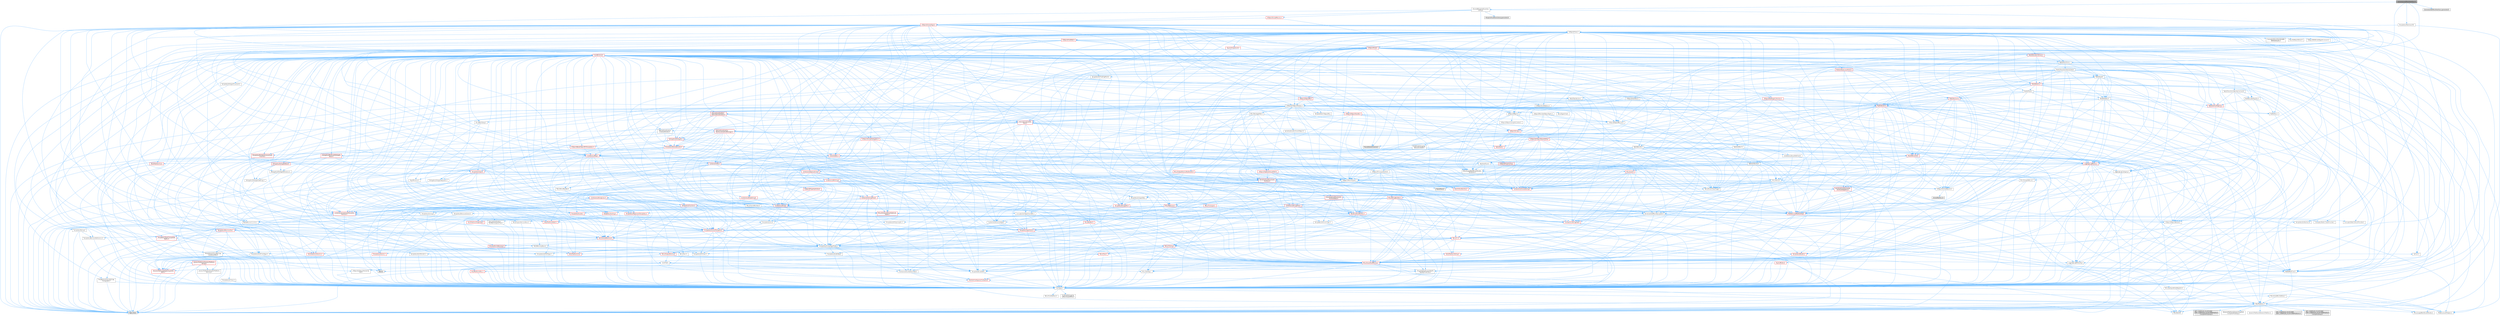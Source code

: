 digraph "CameraLensEffectInterface.h"
{
 // INTERACTIVE_SVG=YES
 // LATEX_PDF_SIZE
  bgcolor="transparent";
  edge [fontname=Helvetica,fontsize=10,labelfontname=Helvetica,labelfontsize=10];
  node [fontname=Helvetica,fontsize=10,shape=box,height=0.2,width=0.4];
  Node1 [id="Node000001",label="CameraLensEffectInterface.h",height=0.2,width=0.4,color="gray40", fillcolor="grey60", style="filled", fontcolor="black",tooltip=" "];
  Node1 -> Node2 [id="edge1_Node000001_Node000002",color="steelblue1",style="solid",tooltip=" "];
  Node2 [id="Node000002",label="UObject/Interface.h",height=0.2,width=0.4,color="grey40", fillcolor="white", style="filled",URL="$d7/d91/Interface_8h.html",tooltip=" "];
  Node2 -> Node3 [id="edge2_Node000002_Node000003",color="steelblue1",style="solid",tooltip=" "];
  Node3 [id="Node000003",label="HAL/Platform.h",height=0.2,width=0.4,color="grey40", fillcolor="white", style="filled",URL="$d9/dd0/Platform_8h.html",tooltip=" "];
  Node3 -> Node4 [id="edge3_Node000003_Node000004",color="steelblue1",style="solid",tooltip=" "];
  Node4 [id="Node000004",label="Misc/Build.h",height=0.2,width=0.4,color="grey40", fillcolor="white", style="filled",URL="$d3/dbb/Build_8h.html",tooltip=" "];
  Node3 -> Node5 [id="edge4_Node000003_Node000005",color="steelblue1",style="solid",tooltip=" "];
  Node5 [id="Node000005",label="Misc/LargeWorldCoordinates.h",height=0.2,width=0.4,color="grey40", fillcolor="white", style="filled",URL="$d2/dcb/LargeWorldCoordinates_8h.html",tooltip=" "];
  Node3 -> Node6 [id="edge5_Node000003_Node000006",color="steelblue1",style="solid",tooltip=" "];
  Node6 [id="Node000006",label="type_traits",height=0.2,width=0.4,color="grey60", fillcolor="#E0E0E0", style="filled",tooltip=" "];
  Node3 -> Node7 [id="edge6_Node000003_Node000007",color="steelblue1",style="solid",tooltip=" "];
  Node7 [id="Node000007",label="PreprocessorHelpers.h",height=0.2,width=0.4,color="grey40", fillcolor="white", style="filled",URL="$db/ddb/PreprocessorHelpers_8h.html",tooltip=" "];
  Node3 -> Node8 [id="edge7_Node000003_Node000008",color="steelblue1",style="solid",tooltip=" "];
  Node8 [id="Node000008",label="UBT_COMPILED_PLATFORM\l/UBT_COMPILED_PLATFORMPlatform\lCompilerPreSetup.h",height=0.2,width=0.4,color="grey60", fillcolor="#E0E0E0", style="filled",tooltip=" "];
  Node3 -> Node9 [id="edge8_Node000003_Node000009",color="steelblue1",style="solid",tooltip=" "];
  Node9 [id="Node000009",label="GenericPlatform/GenericPlatform\lCompilerPreSetup.h",height=0.2,width=0.4,color="grey40", fillcolor="white", style="filled",URL="$d9/dc8/GenericPlatformCompilerPreSetup_8h.html",tooltip=" "];
  Node3 -> Node10 [id="edge9_Node000003_Node000010",color="steelblue1",style="solid",tooltip=" "];
  Node10 [id="Node000010",label="GenericPlatform/GenericPlatform.h",height=0.2,width=0.4,color="grey40", fillcolor="white", style="filled",URL="$d6/d84/GenericPlatform_8h.html",tooltip=" "];
  Node3 -> Node11 [id="edge10_Node000003_Node000011",color="steelblue1",style="solid",tooltip=" "];
  Node11 [id="Node000011",label="UBT_COMPILED_PLATFORM\l/UBT_COMPILED_PLATFORMPlatform.h",height=0.2,width=0.4,color="grey60", fillcolor="#E0E0E0", style="filled",tooltip=" "];
  Node3 -> Node12 [id="edge11_Node000003_Node000012",color="steelblue1",style="solid",tooltip=" "];
  Node12 [id="Node000012",label="UBT_COMPILED_PLATFORM\l/UBT_COMPILED_PLATFORMPlatform\lCompilerSetup.h",height=0.2,width=0.4,color="grey60", fillcolor="#E0E0E0", style="filled",tooltip=" "];
  Node2 -> Node13 [id="edge12_Node000002_Node000013",color="steelblue1",style="solid",tooltip=" "];
  Node13 [id="Node000013",label="UObject/Object.h",height=0.2,width=0.4,color="grey40", fillcolor="white", style="filled",URL="$db/dbf/Object_8h.html",tooltip=" "];
  Node13 -> Node14 [id="edge13_Node000013_Node000014",color="steelblue1",style="solid",tooltip=" "];
  Node14 [id="Node000014",label="UObject/Script.h",height=0.2,width=0.4,color="red", fillcolor="#FFF0F0", style="filled",URL="$de/dc6/Script_8h.html",tooltip=" "];
  Node14 -> Node15 [id="edge14_Node000014_Node000015",color="steelblue1",style="solid",tooltip=" "];
  Node15 [id="Node000015",label="Delegates/Delegate.h",height=0.2,width=0.4,color="red", fillcolor="#FFF0F0", style="filled",URL="$d4/d80/Delegate_8h.html",tooltip=" "];
  Node15 -> Node16 [id="edge15_Node000015_Node000016",color="steelblue1",style="solid",tooltip=" "];
  Node16 [id="Node000016",label="CoreTypes.h",height=0.2,width=0.4,color="grey40", fillcolor="white", style="filled",URL="$dc/dec/CoreTypes_8h.html",tooltip=" "];
  Node16 -> Node3 [id="edge16_Node000016_Node000003",color="steelblue1",style="solid",tooltip=" "];
  Node16 -> Node17 [id="edge17_Node000016_Node000017",color="steelblue1",style="solid",tooltip=" "];
  Node17 [id="Node000017",label="ProfilingDebugging\l/UMemoryDefines.h",height=0.2,width=0.4,color="grey40", fillcolor="white", style="filled",URL="$d2/da2/UMemoryDefines_8h.html",tooltip=" "];
  Node16 -> Node18 [id="edge18_Node000016_Node000018",color="steelblue1",style="solid",tooltip=" "];
  Node18 [id="Node000018",label="Misc/CoreMiscDefines.h",height=0.2,width=0.4,color="grey40", fillcolor="white", style="filled",URL="$da/d38/CoreMiscDefines_8h.html",tooltip=" "];
  Node18 -> Node3 [id="edge19_Node000018_Node000003",color="steelblue1",style="solid",tooltip=" "];
  Node18 -> Node7 [id="edge20_Node000018_Node000007",color="steelblue1",style="solid",tooltip=" "];
  Node16 -> Node19 [id="edge21_Node000016_Node000019",color="steelblue1",style="solid",tooltip=" "];
  Node19 [id="Node000019",label="Misc/CoreDefines.h",height=0.2,width=0.4,color="grey40", fillcolor="white", style="filled",URL="$d3/dd2/CoreDefines_8h.html",tooltip=" "];
  Node15 -> Node20 [id="edge22_Node000015_Node000020",color="steelblue1",style="solid",tooltip=" "];
  Node20 [id="Node000020",label="Misc/AssertionMacros.h",height=0.2,width=0.4,color="red", fillcolor="#FFF0F0", style="filled",URL="$d0/dfa/AssertionMacros_8h.html",tooltip=" "];
  Node20 -> Node16 [id="edge23_Node000020_Node000016",color="steelblue1",style="solid",tooltip=" "];
  Node20 -> Node3 [id="edge24_Node000020_Node000003",color="steelblue1",style="solid",tooltip=" "];
  Node20 -> Node21 [id="edge25_Node000020_Node000021",color="steelblue1",style="solid",tooltip=" "];
  Node21 [id="Node000021",label="HAL/PlatformMisc.h",height=0.2,width=0.4,color="red", fillcolor="#FFF0F0", style="filled",URL="$d0/df5/PlatformMisc_8h.html",tooltip=" "];
  Node21 -> Node16 [id="edge26_Node000021_Node000016",color="steelblue1",style="solid",tooltip=" "];
  Node20 -> Node7 [id="edge27_Node000020_Node000007",color="steelblue1",style="solid",tooltip=" "];
  Node20 -> Node57 [id="edge28_Node000020_Node000057",color="steelblue1",style="solid",tooltip=" "];
  Node57 [id="Node000057",label="Templates/EnableIf.h",height=0.2,width=0.4,color="grey40", fillcolor="white", style="filled",URL="$d7/d60/EnableIf_8h.html",tooltip=" "];
  Node57 -> Node16 [id="edge29_Node000057_Node000016",color="steelblue1",style="solid",tooltip=" "];
  Node20 -> Node58 [id="edge30_Node000020_Node000058",color="steelblue1",style="solid",tooltip=" "];
  Node58 [id="Node000058",label="Templates/IsArrayOrRefOf\lTypeByPredicate.h",height=0.2,width=0.4,color="grey40", fillcolor="white", style="filled",URL="$d6/da1/IsArrayOrRefOfTypeByPredicate_8h.html",tooltip=" "];
  Node58 -> Node16 [id="edge31_Node000058_Node000016",color="steelblue1",style="solid",tooltip=" "];
  Node20 -> Node61 [id="edge32_Node000020_Node000061",color="steelblue1",style="solid",tooltip=" "];
  Node61 [id="Node000061",label="Traits/IsCharEncodingCompatible\lWith.h",height=0.2,width=0.4,color="red", fillcolor="#FFF0F0", style="filled",URL="$df/dd1/IsCharEncodingCompatibleWith_8h.html",tooltip=" "];
  Node61 -> Node6 [id="edge33_Node000061_Node000006",color="steelblue1",style="solid",tooltip=" "];
  Node20 -> Node63 [id="edge34_Node000020_Node000063",color="steelblue1",style="solid",tooltip=" "];
  Node63 [id="Node000063",label="Misc/VarArgs.h",height=0.2,width=0.4,color="grey40", fillcolor="white", style="filled",URL="$d5/d6f/VarArgs_8h.html",tooltip=" "];
  Node63 -> Node16 [id="edge35_Node000063_Node000016",color="steelblue1",style="solid",tooltip=" "];
  Node20 -> Node70 [id="edge36_Node000020_Node000070",color="steelblue1",style="solid",tooltip=" "];
  Node70 [id="Node000070",label="atomic",height=0.2,width=0.4,color="grey60", fillcolor="#E0E0E0", style="filled",tooltip=" "];
  Node15 -> Node71 [id="edge37_Node000015_Node000071",color="steelblue1",style="solid",tooltip=" "];
  Node71 [id="Node000071",label="UObject/NameTypes.h",height=0.2,width=0.4,color="grey40", fillcolor="white", style="filled",URL="$d6/d35/NameTypes_8h.html",tooltip=" "];
  Node71 -> Node16 [id="edge38_Node000071_Node000016",color="steelblue1",style="solid",tooltip=" "];
  Node71 -> Node20 [id="edge39_Node000071_Node000020",color="steelblue1",style="solid",tooltip=" "];
  Node71 -> Node72 [id="edge40_Node000071_Node000072",color="steelblue1",style="solid",tooltip=" "];
  Node72 [id="Node000072",label="HAL/UnrealMemory.h",height=0.2,width=0.4,color="red", fillcolor="#FFF0F0", style="filled",URL="$d9/d96/UnrealMemory_8h.html",tooltip=" "];
  Node72 -> Node16 [id="edge41_Node000072_Node000016",color="steelblue1",style="solid",tooltip=" "];
  Node72 -> Node76 [id="edge42_Node000072_Node000076",color="steelblue1",style="solid",tooltip=" "];
  Node76 [id="Node000076",label="HAL/MemoryBase.h",height=0.2,width=0.4,color="grey40", fillcolor="white", style="filled",URL="$d6/d9f/MemoryBase_8h.html",tooltip=" "];
  Node76 -> Node16 [id="edge43_Node000076_Node000016",color="steelblue1",style="solid",tooltip=" "];
  Node76 -> Node50 [id="edge44_Node000076_Node000050",color="steelblue1",style="solid",tooltip=" "];
  Node50 [id="Node000050",label="HAL/PlatformAtomics.h",height=0.2,width=0.4,color="red", fillcolor="#FFF0F0", style="filled",URL="$d3/d36/PlatformAtomics_8h.html",tooltip=" "];
  Node50 -> Node16 [id="edge45_Node000050_Node000016",color="steelblue1",style="solid",tooltip=" "];
  Node76 -> Node33 [id="edge46_Node000076_Node000033",color="steelblue1",style="solid",tooltip=" "];
  Node33 [id="Node000033",label="HAL/PlatformCrt.h",height=0.2,width=0.4,color="red", fillcolor="#FFF0F0", style="filled",URL="$d8/d75/PlatformCrt_8h.html",tooltip=" "];
  Node76 -> Node77 [id="edge47_Node000076_Node000077",color="steelblue1",style="solid",tooltip=" "];
  Node77 [id="Node000077",label="Misc/Exec.h",height=0.2,width=0.4,color="grey40", fillcolor="white", style="filled",URL="$de/ddb/Exec_8h.html",tooltip=" "];
  Node77 -> Node16 [id="edge48_Node000077_Node000016",color="steelblue1",style="solid",tooltip=" "];
  Node77 -> Node20 [id="edge49_Node000077_Node000020",color="steelblue1",style="solid",tooltip=" "];
  Node76 -> Node78 [id="edge50_Node000076_Node000078",color="steelblue1",style="solid",tooltip=" "];
  Node78 [id="Node000078",label="Misc/OutputDevice.h",height=0.2,width=0.4,color="red", fillcolor="#FFF0F0", style="filled",URL="$d7/d32/OutputDevice_8h.html",tooltip=" "];
  Node78 -> Node28 [id="edge51_Node000078_Node000028",color="steelblue1",style="solid",tooltip=" "];
  Node28 [id="Node000028",label="CoreFwd.h",height=0.2,width=0.4,color="grey40", fillcolor="white", style="filled",URL="$d1/d1e/CoreFwd_8h.html",tooltip=" "];
  Node28 -> Node16 [id="edge52_Node000028_Node000016",color="steelblue1",style="solid",tooltip=" "];
  Node28 -> Node29 [id="edge53_Node000028_Node000029",color="steelblue1",style="solid",tooltip=" "];
  Node29 [id="Node000029",label="Containers/ContainersFwd.h",height=0.2,width=0.4,color="grey40", fillcolor="white", style="filled",URL="$d4/d0a/ContainersFwd_8h.html",tooltip=" "];
  Node29 -> Node3 [id="edge54_Node000029_Node000003",color="steelblue1",style="solid",tooltip=" "];
  Node29 -> Node16 [id="edge55_Node000029_Node000016",color="steelblue1",style="solid",tooltip=" "];
  Node29 -> Node26 [id="edge56_Node000029_Node000026",color="steelblue1",style="solid",tooltip=" "];
  Node26 [id="Node000026",label="Traits/IsContiguousContainer.h",height=0.2,width=0.4,color="red", fillcolor="#FFF0F0", style="filled",URL="$d5/d3c/IsContiguousContainer_8h.html",tooltip=" "];
  Node26 -> Node16 [id="edge57_Node000026_Node000016",color="steelblue1",style="solid",tooltip=" "];
  Node28 -> Node30 [id="edge58_Node000028_Node000030",color="steelblue1",style="solid",tooltip=" "];
  Node30 [id="Node000030",label="Math/MathFwd.h",height=0.2,width=0.4,color="grey40", fillcolor="white", style="filled",URL="$d2/d10/MathFwd_8h.html",tooltip=" "];
  Node30 -> Node3 [id="edge59_Node000030_Node000003",color="steelblue1",style="solid",tooltip=" "];
  Node28 -> Node31 [id="edge60_Node000028_Node000031",color="steelblue1",style="solid",tooltip=" "];
  Node31 [id="Node000031",label="UObject/UObjectHierarchy\lFwd.h",height=0.2,width=0.4,color="grey40", fillcolor="white", style="filled",URL="$d3/d13/UObjectHierarchyFwd_8h.html",tooltip=" "];
  Node78 -> Node16 [id="edge61_Node000078_Node000016",color="steelblue1",style="solid",tooltip=" "];
  Node78 -> Node79 [id="edge62_Node000078_Node000079",color="steelblue1",style="solid",tooltip=" "];
  Node79 [id="Node000079",label="Logging/LogVerbosity.h",height=0.2,width=0.4,color="grey40", fillcolor="white", style="filled",URL="$d2/d8f/LogVerbosity_8h.html",tooltip=" "];
  Node79 -> Node16 [id="edge63_Node000079_Node000016",color="steelblue1",style="solid",tooltip=" "];
  Node78 -> Node63 [id="edge64_Node000078_Node000063",color="steelblue1",style="solid",tooltip=" "];
  Node78 -> Node58 [id="edge65_Node000078_Node000058",color="steelblue1",style="solid",tooltip=" "];
  Node78 -> Node61 [id="edge66_Node000078_Node000061",color="steelblue1",style="solid",tooltip=" "];
  Node76 -> Node80 [id="edge67_Node000076_Node000080",color="steelblue1",style="solid",tooltip=" "];
  Node80 [id="Node000080",label="Templates/Atomic.h",height=0.2,width=0.4,color="red", fillcolor="#FFF0F0", style="filled",URL="$d3/d91/Atomic_8h.html",tooltip=" "];
  Node80 -> Node70 [id="edge68_Node000080_Node000070",color="steelblue1",style="solid",tooltip=" "];
  Node72 -> Node89 [id="edge69_Node000072_Node000089",color="steelblue1",style="solid",tooltip=" "];
  Node89 [id="Node000089",label="HAL/PlatformMemory.h",height=0.2,width=0.4,color="red", fillcolor="#FFF0F0", style="filled",URL="$de/d68/PlatformMemory_8h.html",tooltip=" "];
  Node89 -> Node16 [id="edge70_Node000089_Node000016",color="steelblue1",style="solid",tooltip=" "];
  Node72 -> Node92 [id="edge71_Node000072_Node000092",color="steelblue1",style="solid",tooltip=" "];
  Node92 [id="Node000092",label="Templates/IsPointer.h",height=0.2,width=0.4,color="grey40", fillcolor="white", style="filled",URL="$d7/d05/IsPointer_8h.html",tooltip=" "];
  Node92 -> Node16 [id="edge72_Node000092_Node000016",color="steelblue1",style="solid",tooltip=" "];
  Node71 -> Node93 [id="edge73_Node000071_Node000093",color="steelblue1",style="solid",tooltip=" "];
  Node93 [id="Node000093",label="Templates/UnrealTypeTraits.h",height=0.2,width=0.4,color="grey40", fillcolor="white", style="filled",URL="$d2/d2d/UnrealTypeTraits_8h.html",tooltip=" "];
  Node93 -> Node16 [id="edge74_Node000093_Node000016",color="steelblue1",style="solid",tooltip=" "];
  Node93 -> Node92 [id="edge75_Node000093_Node000092",color="steelblue1",style="solid",tooltip=" "];
  Node93 -> Node20 [id="edge76_Node000093_Node000020",color="steelblue1",style="solid",tooltip=" "];
  Node93 -> Node85 [id="edge77_Node000093_Node000085",color="steelblue1",style="solid",tooltip=" "];
  Node85 [id="Node000085",label="Templates/AndOrNot.h",height=0.2,width=0.4,color="grey40", fillcolor="white", style="filled",URL="$db/d0a/AndOrNot_8h.html",tooltip=" "];
  Node85 -> Node16 [id="edge78_Node000085_Node000016",color="steelblue1",style="solid",tooltip=" "];
  Node93 -> Node57 [id="edge79_Node000093_Node000057",color="steelblue1",style="solid",tooltip=" "];
  Node93 -> Node94 [id="edge80_Node000093_Node000094",color="steelblue1",style="solid",tooltip=" "];
  Node94 [id="Node000094",label="Templates/IsArithmetic.h",height=0.2,width=0.4,color="grey40", fillcolor="white", style="filled",URL="$d2/d5d/IsArithmetic_8h.html",tooltip=" "];
  Node94 -> Node16 [id="edge81_Node000094_Node000016",color="steelblue1",style="solid",tooltip=" "];
  Node93 -> Node60 [id="edge82_Node000093_Node000060",color="steelblue1",style="solid",tooltip=" "];
  Node60 [id="Node000060",label="IsEnum.h",height=0.2,width=0.4,color="grey40", fillcolor="white", style="filled",URL="$d4/de5/IsEnum_8h.html",tooltip=" "];
  Node93 -> Node95 [id="edge83_Node000093_Node000095",color="steelblue1",style="solid",tooltip=" "];
  Node95 [id="Node000095",label="Templates/Models.h",height=0.2,width=0.4,color="red", fillcolor="#FFF0F0", style="filled",URL="$d3/d0c/Models_8h.html",tooltip=" "];
  Node93 -> Node96 [id="edge84_Node000093_Node000096",color="steelblue1",style="solid",tooltip=" "];
  Node96 [id="Node000096",label="Templates/IsPODType.h",height=0.2,width=0.4,color="grey40", fillcolor="white", style="filled",URL="$d7/db1/IsPODType_8h.html",tooltip=" "];
  Node96 -> Node16 [id="edge85_Node000096_Node000016",color="steelblue1",style="solid",tooltip=" "];
  Node93 -> Node97 [id="edge86_Node000093_Node000097",color="steelblue1",style="solid",tooltip=" "];
  Node97 [id="Node000097",label="Templates/IsUECoreType.h",height=0.2,width=0.4,color="grey40", fillcolor="white", style="filled",URL="$d1/db8/IsUECoreType_8h.html",tooltip=" "];
  Node97 -> Node16 [id="edge87_Node000097_Node000016",color="steelblue1",style="solid",tooltip=" "];
  Node97 -> Node6 [id="edge88_Node000097_Node000006",color="steelblue1",style="solid",tooltip=" "];
  Node93 -> Node86 [id="edge89_Node000093_Node000086",color="steelblue1",style="solid",tooltip=" "];
  Node86 [id="Node000086",label="Templates/IsTriviallyCopy\lConstructible.h",height=0.2,width=0.4,color="grey40", fillcolor="white", style="filled",URL="$d3/d78/IsTriviallyCopyConstructible_8h.html",tooltip=" "];
  Node86 -> Node16 [id="edge90_Node000086_Node000016",color="steelblue1",style="solid",tooltip=" "];
  Node86 -> Node6 [id="edge91_Node000086_Node000006",color="steelblue1",style="solid",tooltip=" "];
  Node71 -> Node98 [id="edge92_Node000071_Node000098",color="steelblue1",style="solid",tooltip=" "];
  Node98 [id="Node000098",label="Templates/UnrealTemplate.h",height=0.2,width=0.4,color="red", fillcolor="#FFF0F0", style="filled",URL="$d4/d24/UnrealTemplate_8h.html",tooltip=" "];
  Node98 -> Node16 [id="edge93_Node000098_Node000016",color="steelblue1",style="solid",tooltip=" "];
  Node98 -> Node92 [id="edge94_Node000098_Node000092",color="steelblue1",style="solid",tooltip=" "];
  Node98 -> Node72 [id="edge95_Node000098_Node000072",color="steelblue1",style="solid",tooltip=" "];
  Node98 -> Node93 [id="edge96_Node000098_Node000093",color="steelblue1",style="solid",tooltip=" "];
  Node98 -> Node101 [id="edge97_Node000098_Node000101",color="steelblue1",style="solid",tooltip=" "];
  Node101 [id="Node000101",label="Templates/RemoveReference.h",height=0.2,width=0.4,color="grey40", fillcolor="white", style="filled",URL="$da/dbe/RemoveReference_8h.html",tooltip=" "];
  Node101 -> Node16 [id="edge98_Node000101_Node000016",color="steelblue1",style="solid",tooltip=" "];
  Node98 -> Node102 [id="edge99_Node000098_Node000102",color="steelblue1",style="solid",tooltip=" "];
  Node102 [id="Node000102",label="Templates/TypeCompatible\lBytes.h",height=0.2,width=0.4,color="red", fillcolor="#FFF0F0", style="filled",URL="$df/d0a/TypeCompatibleBytes_8h.html",tooltip=" "];
  Node102 -> Node16 [id="edge100_Node000102_Node000016",color="steelblue1",style="solid",tooltip=" "];
  Node102 -> Node6 [id="edge101_Node000102_Node000006",color="steelblue1",style="solid",tooltip=" "];
  Node98 -> Node26 [id="edge102_Node000098_Node000026",color="steelblue1",style="solid",tooltip=" "];
  Node98 -> Node6 [id="edge103_Node000098_Node000006",color="steelblue1",style="solid",tooltip=" "];
  Node71 -> Node104 [id="edge104_Node000071_Node000104",color="steelblue1",style="solid",tooltip=" "];
  Node104 [id="Node000104",label="Containers/UnrealString.h",height=0.2,width=0.4,color="red", fillcolor="#FFF0F0", style="filled",URL="$d5/dba/UnrealString_8h.html",tooltip=" "];
  Node71 -> Node108 [id="edge105_Node000071_Node000108",color="steelblue1",style="solid",tooltip=" "];
  Node108 [id="Node000108",label="HAL/CriticalSection.h",height=0.2,width=0.4,color="red", fillcolor="#FFF0F0", style="filled",URL="$d6/d90/CriticalSection_8h.html",tooltip=" "];
  Node71 -> Node111 [id="edge106_Node000071_Node000111",color="steelblue1",style="solid",tooltip=" "];
  Node111 [id="Node000111",label="Containers/StringConv.h",height=0.2,width=0.4,color="red", fillcolor="#FFF0F0", style="filled",URL="$d3/ddf/StringConv_8h.html",tooltip=" "];
  Node111 -> Node16 [id="edge107_Node000111_Node000016",color="steelblue1",style="solid",tooltip=" "];
  Node111 -> Node20 [id="edge108_Node000111_Node000020",color="steelblue1",style="solid",tooltip=" "];
  Node111 -> Node112 [id="edge109_Node000111_Node000112",color="steelblue1",style="solid",tooltip=" "];
  Node112 [id="Node000112",label="Containers/ContainerAllocation\lPolicies.h",height=0.2,width=0.4,color="red", fillcolor="#FFF0F0", style="filled",URL="$d7/dff/ContainerAllocationPolicies_8h.html",tooltip=" "];
  Node112 -> Node16 [id="edge110_Node000112_Node000016",color="steelblue1",style="solid",tooltip=" "];
  Node112 -> Node112 [id="edge111_Node000112_Node000112",color="steelblue1",style="solid",tooltip=" "];
  Node112 -> Node114 [id="edge112_Node000112_Node000114",color="steelblue1",style="solid",tooltip=" "];
  Node114 [id="Node000114",label="HAL/PlatformMath.h",height=0.2,width=0.4,color="red", fillcolor="#FFF0F0", style="filled",URL="$dc/d53/PlatformMath_8h.html",tooltip=" "];
  Node114 -> Node16 [id="edge113_Node000114_Node000016",color="steelblue1",style="solid",tooltip=" "];
  Node112 -> Node72 [id="edge114_Node000112_Node000072",color="steelblue1",style="solid",tooltip=" "];
  Node112 -> Node43 [id="edge115_Node000112_Node000043",color="steelblue1",style="solid",tooltip=" "];
  Node43 [id="Node000043",label="Math/NumericLimits.h",height=0.2,width=0.4,color="grey40", fillcolor="white", style="filled",URL="$df/d1b/NumericLimits_8h.html",tooltip=" "];
  Node43 -> Node16 [id="edge116_Node000043_Node000016",color="steelblue1",style="solid",tooltip=" "];
  Node112 -> Node20 [id="edge117_Node000112_Node000020",color="steelblue1",style="solid",tooltip=" "];
  Node112 -> Node122 [id="edge118_Node000112_Node000122",color="steelblue1",style="solid",tooltip=" "];
  Node122 [id="Node000122",label="Templates/IsPolymorphic.h",height=0.2,width=0.4,color="grey40", fillcolor="white", style="filled",URL="$dc/d20/IsPolymorphic_8h.html",tooltip=" "];
  Node112 -> Node123 [id="edge119_Node000112_Node000123",color="steelblue1",style="solid",tooltip=" "];
  Node123 [id="Node000123",label="Templates/MemoryOps.h",height=0.2,width=0.4,color="red", fillcolor="#FFF0F0", style="filled",URL="$db/dea/MemoryOps_8h.html",tooltip=" "];
  Node123 -> Node16 [id="edge120_Node000123_Node000016",color="steelblue1",style="solid",tooltip=" "];
  Node123 -> Node72 [id="edge121_Node000123_Node000072",color="steelblue1",style="solid",tooltip=" "];
  Node123 -> Node87 [id="edge122_Node000123_Node000087",color="steelblue1",style="solid",tooltip=" "];
  Node87 [id="Node000087",label="Templates/IsTriviallyCopy\lAssignable.h",height=0.2,width=0.4,color="grey40", fillcolor="white", style="filled",URL="$d2/df2/IsTriviallyCopyAssignable_8h.html",tooltip=" "];
  Node87 -> Node16 [id="edge123_Node000087_Node000016",color="steelblue1",style="solid",tooltip=" "];
  Node87 -> Node6 [id="edge124_Node000087_Node000006",color="steelblue1",style="solid",tooltip=" "];
  Node123 -> Node86 [id="edge125_Node000123_Node000086",color="steelblue1",style="solid",tooltip=" "];
  Node123 -> Node93 [id="edge126_Node000123_Node000093",color="steelblue1",style="solid",tooltip=" "];
  Node123 -> Node6 [id="edge127_Node000123_Node000006",color="steelblue1",style="solid",tooltip=" "];
  Node112 -> Node102 [id="edge128_Node000112_Node000102",color="steelblue1",style="solid",tooltip=" "];
  Node112 -> Node6 [id="edge129_Node000112_Node000006",color="steelblue1",style="solid",tooltip=" "];
  Node111 -> Node124 [id="edge130_Node000111_Node000124",color="steelblue1",style="solid",tooltip=" "];
  Node124 [id="Node000124",label="Containers/Array.h",height=0.2,width=0.4,color="red", fillcolor="#FFF0F0", style="filled",URL="$df/dd0/Array_8h.html",tooltip=" "];
  Node124 -> Node16 [id="edge131_Node000124_Node000016",color="steelblue1",style="solid",tooltip=" "];
  Node124 -> Node20 [id="edge132_Node000124_Node000020",color="steelblue1",style="solid",tooltip=" "];
  Node124 -> Node125 [id="edge133_Node000124_Node000125",color="steelblue1",style="solid",tooltip=" "];
  Node125 [id="Node000125",label="Misc/IntrusiveUnsetOptional\lState.h",height=0.2,width=0.4,color="red", fillcolor="#FFF0F0", style="filled",URL="$d2/d0a/IntrusiveUnsetOptionalState_8h.html",tooltip=" "];
  Node124 -> Node72 [id="edge134_Node000124_Node000072",color="steelblue1",style="solid",tooltip=" "];
  Node124 -> Node93 [id="edge135_Node000124_Node000093",color="steelblue1",style="solid",tooltip=" "];
  Node124 -> Node98 [id="edge136_Node000124_Node000098",color="steelblue1",style="solid",tooltip=" "];
  Node124 -> Node112 [id="edge137_Node000124_Node000112",color="steelblue1",style="solid",tooltip=" "];
  Node124 -> Node131 [id="edge138_Node000124_Node000131",color="steelblue1",style="solid",tooltip=" "];
  Node131 [id="Node000131",label="Serialization/Archive.h",height=0.2,width=0.4,color="red", fillcolor="#FFF0F0", style="filled",URL="$d7/d3b/Archive_8h.html",tooltip=" "];
  Node131 -> Node28 [id="edge139_Node000131_Node000028",color="steelblue1",style="solid",tooltip=" "];
  Node131 -> Node16 [id="edge140_Node000131_Node000016",color="steelblue1",style="solid",tooltip=" "];
  Node131 -> Node132 [id="edge141_Node000131_Node000132",color="steelblue1",style="solid",tooltip=" "];
  Node132 [id="Node000132",label="HAL/PlatformProperties.h",height=0.2,width=0.4,color="red", fillcolor="#FFF0F0", style="filled",URL="$d9/db0/PlatformProperties_8h.html",tooltip=" "];
  Node132 -> Node16 [id="edge142_Node000132_Node000016",color="steelblue1",style="solid",tooltip=" "];
  Node131 -> Node135 [id="edge143_Node000131_Node000135",color="steelblue1",style="solid",tooltip=" "];
  Node135 [id="Node000135",label="Internationalization\l/TextNamespaceFwd.h",height=0.2,width=0.4,color="grey40", fillcolor="white", style="filled",URL="$d8/d97/TextNamespaceFwd_8h.html",tooltip=" "];
  Node135 -> Node16 [id="edge144_Node000135_Node000016",color="steelblue1",style="solid",tooltip=" "];
  Node131 -> Node30 [id="edge145_Node000131_Node000030",color="steelblue1",style="solid",tooltip=" "];
  Node131 -> Node20 [id="edge146_Node000131_Node000020",color="steelblue1",style="solid",tooltip=" "];
  Node131 -> Node4 [id="edge147_Node000131_Node000004",color="steelblue1",style="solid",tooltip=" "];
  Node131 -> Node136 [id="edge148_Node000131_Node000136",color="steelblue1",style="solid",tooltip=" "];
  Node136 [id="Node000136",label="Misc/EngineVersionBase.h",height=0.2,width=0.4,color="grey40", fillcolor="white", style="filled",URL="$d5/d2b/EngineVersionBase_8h.html",tooltip=" "];
  Node136 -> Node16 [id="edge149_Node000136_Node000016",color="steelblue1",style="solid",tooltip=" "];
  Node131 -> Node63 [id="edge150_Node000131_Node000063",color="steelblue1",style="solid",tooltip=" "];
  Node131 -> Node57 [id="edge151_Node000131_Node000057",color="steelblue1",style="solid",tooltip=" "];
  Node131 -> Node58 [id="edge152_Node000131_Node000058",color="steelblue1",style="solid",tooltip=" "];
  Node131 -> Node139 [id="edge153_Node000131_Node000139",color="steelblue1",style="solid",tooltip=" "];
  Node139 [id="Node000139",label="Templates/IsEnumClass.h",height=0.2,width=0.4,color="grey40", fillcolor="white", style="filled",URL="$d7/d15/IsEnumClass_8h.html",tooltip=" "];
  Node139 -> Node16 [id="edge154_Node000139_Node000016",color="steelblue1",style="solid",tooltip=" "];
  Node139 -> Node85 [id="edge155_Node000139_Node000085",color="steelblue1",style="solid",tooltip=" "];
  Node131 -> Node98 [id="edge156_Node000131_Node000098",color="steelblue1",style="solid",tooltip=" "];
  Node131 -> Node61 [id="edge157_Node000131_Node000061",color="steelblue1",style="solid",tooltip=" "];
  Node131 -> Node140 [id="edge158_Node000131_Node000140",color="steelblue1",style="solid",tooltip=" "];
  Node140 [id="Node000140",label="UObject/ObjectVersion.h",height=0.2,width=0.4,color="grey40", fillcolor="white", style="filled",URL="$da/d63/ObjectVersion_8h.html",tooltip=" "];
  Node140 -> Node16 [id="edge159_Node000140_Node000016",color="steelblue1",style="solid",tooltip=" "];
  Node124 -> Node168 [id="edge160_Node000124_Node000168",color="steelblue1",style="solid",tooltip=" "];
  Node168 [id="Node000168",label="Concepts/GetTypeHashable.h",height=0.2,width=0.4,color="grey40", fillcolor="white", style="filled",URL="$d3/da2/GetTypeHashable_8h.html",tooltip=" "];
  Node168 -> Node16 [id="edge161_Node000168_Node000016",color="steelblue1",style="solid",tooltip=" "];
  Node168 -> Node146 [id="edge162_Node000168_Node000146",color="steelblue1",style="solid",tooltip=" "];
  Node146 [id="Node000146",label="Templates/TypeHash.h",height=0.2,width=0.4,color="red", fillcolor="#FFF0F0", style="filled",URL="$d1/d62/TypeHash_8h.html",tooltip=" "];
  Node146 -> Node16 [id="edge163_Node000146_Node000016",color="steelblue1",style="solid",tooltip=" "];
  Node146 -> Node147 [id="edge164_Node000146_Node000147",color="steelblue1",style="solid",tooltip=" "];
  Node147 [id="Node000147",label="Misc/Crc.h",height=0.2,width=0.4,color="red", fillcolor="#FFF0F0", style="filled",URL="$d4/dd2/Crc_8h.html",tooltip=" "];
  Node147 -> Node16 [id="edge165_Node000147_Node000016",color="steelblue1",style="solid",tooltip=" "];
  Node147 -> Node74 [id="edge166_Node000147_Node000074",color="steelblue1",style="solid",tooltip=" "];
  Node74 [id="Node000074",label="HAL/PlatformString.h",height=0.2,width=0.4,color="red", fillcolor="#FFF0F0", style="filled",URL="$db/db5/PlatformString_8h.html",tooltip=" "];
  Node74 -> Node16 [id="edge167_Node000074_Node000016",color="steelblue1",style="solid",tooltip=" "];
  Node147 -> Node20 [id="edge168_Node000147_Node000020",color="steelblue1",style="solid",tooltip=" "];
  Node147 -> Node148 [id="edge169_Node000147_Node000148",color="steelblue1",style="solid",tooltip=" "];
  Node148 [id="Node000148",label="Misc/CString.h",height=0.2,width=0.4,color="red", fillcolor="#FFF0F0", style="filled",URL="$d2/d49/CString_8h.html",tooltip=" "];
  Node148 -> Node16 [id="edge170_Node000148_Node000016",color="steelblue1",style="solid",tooltip=" "];
  Node148 -> Node33 [id="edge171_Node000148_Node000033",color="steelblue1",style="solid",tooltip=" "];
  Node148 -> Node74 [id="edge172_Node000148_Node000074",color="steelblue1",style="solid",tooltip=" "];
  Node148 -> Node20 [id="edge173_Node000148_Node000020",color="steelblue1",style="solid",tooltip=" "];
  Node148 -> Node149 [id="edge174_Node000148_Node000149",color="steelblue1",style="solid",tooltip=" "];
  Node149 [id="Node000149",label="Misc/Char.h",height=0.2,width=0.4,color="red", fillcolor="#FFF0F0", style="filled",URL="$d0/d58/Char_8h.html",tooltip=" "];
  Node149 -> Node16 [id="edge175_Node000149_Node000016",color="steelblue1",style="solid",tooltip=" "];
  Node149 -> Node6 [id="edge176_Node000149_Node000006",color="steelblue1",style="solid",tooltip=" "];
  Node148 -> Node63 [id="edge177_Node000148_Node000063",color="steelblue1",style="solid",tooltip=" "];
  Node148 -> Node58 [id="edge178_Node000148_Node000058",color="steelblue1",style="solid",tooltip=" "];
  Node148 -> Node61 [id="edge179_Node000148_Node000061",color="steelblue1",style="solid",tooltip=" "];
  Node147 -> Node149 [id="edge180_Node000147_Node000149",color="steelblue1",style="solid",tooltip=" "];
  Node147 -> Node93 [id="edge181_Node000147_Node000093",color="steelblue1",style="solid",tooltip=" "];
  Node146 -> Node6 [id="edge182_Node000146_Node000006",color="steelblue1",style="solid",tooltip=" "];
  Node124 -> Node157 [id="edge183_Node000124_Node000157",color="steelblue1",style="solid",tooltip=" "];
  Node157 [id="Node000157",label="Templates/Invoke.h",height=0.2,width=0.4,color="red", fillcolor="#FFF0F0", style="filled",URL="$d7/deb/Invoke_8h.html",tooltip=" "];
  Node157 -> Node16 [id="edge184_Node000157_Node000016",color="steelblue1",style="solid",tooltip=" "];
  Node157 -> Node98 [id="edge185_Node000157_Node000098",color="steelblue1",style="solid",tooltip=" "];
  Node157 -> Node6 [id="edge186_Node000157_Node000006",color="steelblue1",style="solid",tooltip=" "];
  Node124 -> Node162 [id="edge187_Node000124_Node000162",color="steelblue1",style="solid",tooltip=" "];
  Node162 [id="Node000162",label="Templates/Less.h",height=0.2,width=0.4,color="grey40", fillcolor="white", style="filled",URL="$de/dc8/Less_8h.html",tooltip=" "];
  Node162 -> Node16 [id="edge188_Node000162_Node000016",color="steelblue1",style="solid",tooltip=" "];
  Node162 -> Node98 [id="edge189_Node000162_Node000098",color="steelblue1",style="solid",tooltip=" "];
  Node124 -> Node170 [id="edge190_Node000124_Node000170",color="steelblue1",style="solid",tooltip=" "];
  Node170 [id="Node000170",label="Templates/Sorting.h",height=0.2,width=0.4,color="red", fillcolor="#FFF0F0", style="filled",URL="$d3/d9e/Sorting_8h.html",tooltip=" "];
  Node170 -> Node16 [id="edge191_Node000170_Node000016",color="steelblue1",style="solid",tooltip=" "];
  Node170 -> Node114 [id="edge192_Node000170_Node000114",color="steelblue1",style="solid",tooltip=" "];
  Node170 -> Node162 [id="edge193_Node000170_Node000162",color="steelblue1",style="solid",tooltip=" "];
  Node124 -> Node174 [id="edge194_Node000124_Node000174",color="steelblue1",style="solid",tooltip=" "];
  Node174 [id="Node000174",label="Templates/AlignmentTemplates.h",height=0.2,width=0.4,color="red", fillcolor="#FFF0F0", style="filled",URL="$dd/d32/AlignmentTemplates_8h.html",tooltip=" "];
  Node174 -> Node16 [id="edge195_Node000174_Node000016",color="steelblue1",style="solid",tooltip=" "];
  Node174 -> Node92 [id="edge196_Node000174_Node000092",color="steelblue1",style="solid",tooltip=" "];
  Node124 -> Node6 [id="edge197_Node000124_Node000006",color="steelblue1",style="solid",tooltip=" "];
  Node111 -> Node148 [id="edge198_Node000111_Node000148",color="steelblue1",style="solid",tooltip=" "];
  Node111 -> Node175 [id="edge199_Node000111_Node000175",color="steelblue1",style="solid",tooltip=" "];
  Node175 [id="Node000175",label="Templates/IsArray.h",height=0.2,width=0.4,color="grey40", fillcolor="white", style="filled",URL="$d8/d8d/IsArray_8h.html",tooltip=" "];
  Node175 -> Node16 [id="edge200_Node000175_Node000016",color="steelblue1",style="solid",tooltip=" "];
  Node111 -> Node98 [id="edge201_Node000111_Node000098",color="steelblue1",style="solid",tooltip=" "];
  Node111 -> Node93 [id="edge202_Node000111_Node000093",color="steelblue1",style="solid",tooltip=" "];
  Node111 -> Node61 [id="edge203_Node000111_Node000061",color="steelblue1",style="solid",tooltip=" "];
  Node111 -> Node26 [id="edge204_Node000111_Node000026",color="steelblue1",style="solid",tooltip=" "];
  Node111 -> Node6 [id="edge205_Node000111_Node000006",color="steelblue1",style="solid",tooltip=" "];
  Node71 -> Node23 [id="edge206_Node000071_Node000023",color="steelblue1",style="solid",tooltip=" "];
  Node23 [id="Node000023",label="Containers/StringFwd.h",height=0.2,width=0.4,color="red", fillcolor="#FFF0F0", style="filled",URL="$df/d37/StringFwd_8h.html",tooltip=" "];
  Node23 -> Node16 [id="edge207_Node000023_Node000016",color="steelblue1",style="solid",tooltip=" "];
  Node23 -> Node26 [id="edge208_Node000023_Node000026",color="steelblue1",style="solid",tooltip=" "];
  Node71 -> Node176 [id="edge209_Node000071_Node000176",color="steelblue1",style="solid",tooltip=" "];
  Node176 [id="Node000176",label="UObject/UnrealNames.h",height=0.2,width=0.4,color="grey40", fillcolor="white", style="filled",URL="$d8/db1/UnrealNames_8h.html",tooltip=" "];
  Node176 -> Node16 [id="edge210_Node000176_Node000016",color="steelblue1",style="solid",tooltip=" "];
  Node176 -> Node177 [id="edge211_Node000176_Node000177",color="steelblue1",style="solid",tooltip=" "];
  Node177 [id="Node000177",label="UnrealNames.inl",height=0.2,width=0.4,color="grey60", fillcolor="#E0E0E0", style="filled",tooltip=" "];
  Node71 -> Node80 [id="edge212_Node000071_Node000080",color="steelblue1",style="solid",tooltip=" "];
  Node71 -> Node142 [id="edge213_Node000071_Node000142",color="steelblue1",style="solid",tooltip=" "];
  Node142 [id="Node000142",label="Serialization/MemoryLayout.h",height=0.2,width=0.4,color="grey40", fillcolor="white", style="filled",URL="$d7/d66/MemoryLayout_8h.html",tooltip=" "];
  Node142 -> Node143 [id="edge214_Node000142_Node000143",color="steelblue1",style="solid",tooltip=" "];
  Node143 [id="Node000143",label="Concepts/StaticClassProvider.h",height=0.2,width=0.4,color="grey40", fillcolor="white", style="filled",URL="$dd/d83/StaticClassProvider_8h.html",tooltip=" "];
  Node142 -> Node144 [id="edge215_Node000142_Node000144",color="steelblue1",style="solid",tooltip=" "];
  Node144 [id="Node000144",label="Concepts/StaticStructProvider.h",height=0.2,width=0.4,color="grey40", fillcolor="white", style="filled",URL="$d5/d77/StaticStructProvider_8h.html",tooltip=" "];
  Node142 -> Node145 [id="edge216_Node000142_Node000145",color="steelblue1",style="solid",tooltip=" "];
  Node145 [id="Node000145",label="Containers/EnumAsByte.h",height=0.2,width=0.4,color="grey40", fillcolor="white", style="filled",URL="$d6/d9a/EnumAsByte_8h.html",tooltip=" "];
  Node145 -> Node16 [id="edge217_Node000145_Node000016",color="steelblue1",style="solid",tooltip=" "];
  Node145 -> Node96 [id="edge218_Node000145_Node000096",color="steelblue1",style="solid",tooltip=" "];
  Node145 -> Node146 [id="edge219_Node000145_Node000146",color="steelblue1",style="solid",tooltip=" "];
  Node142 -> Node23 [id="edge220_Node000142_Node000023",color="steelblue1",style="solid",tooltip=" "];
  Node142 -> Node72 [id="edge221_Node000142_Node000072",color="steelblue1",style="solid",tooltip=" "];
  Node142 -> Node153 [id="edge222_Node000142_Node000153",color="steelblue1",style="solid",tooltip=" "];
  Node153 [id="Node000153",label="Misc/DelayedAutoRegister.h",height=0.2,width=0.4,color="grey40", fillcolor="white", style="filled",URL="$d1/dda/DelayedAutoRegister_8h.html",tooltip=" "];
  Node153 -> Node3 [id="edge223_Node000153_Node000003",color="steelblue1",style="solid",tooltip=" "];
  Node142 -> Node57 [id="edge224_Node000142_Node000057",color="steelblue1",style="solid",tooltip=" "];
  Node142 -> Node154 [id="edge225_Node000142_Node000154",color="steelblue1",style="solid",tooltip=" "];
  Node154 [id="Node000154",label="Templates/IsAbstract.h",height=0.2,width=0.4,color="grey40", fillcolor="white", style="filled",URL="$d8/db7/IsAbstract_8h.html",tooltip=" "];
  Node142 -> Node122 [id="edge226_Node000142_Node000122",color="steelblue1",style="solid",tooltip=" "];
  Node142 -> Node95 [id="edge227_Node000142_Node000095",color="steelblue1",style="solid",tooltip=" "];
  Node142 -> Node98 [id="edge228_Node000142_Node000098",color="steelblue1",style="solid",tooltip=" "];
  Node71 -> Node125 [id="edge229_Node000071_Node000125",color="steelblue1",style="solid",tooltip=" "];
  Node71 -> Node178 [id="edge230_Node000071_Node000178",color="steelblue1",style="solid",tooltip=" "];
  Node178 [id="Node000178",label="Misc/StringBuilder.h",height=0.2,width=0.4,color="red", fillcolor="#FFF0F0", style="filled",URL="$d4/d52/StringBuilder_8h.html",tooltip=" "];
  Node178 -> Node23 [id="edge231_Node000178_Node000023",color="steelblue1",style="solid",tooltip=" "];
  Node178 -> Node179 [id="edge232_Node000178_Node000179",color="steelblue1",style="solid",tooltip=" "];
  Node179 [id="Node000179",label="Containers/StringView.h",height=0.2,width=0.4,color="red", fillcolor="#FFF0F0", style="filled",URL="$dd/dea/StringView_8h.html",tooltip=" "];
  Node179 -> Node16 [id="edge233_Node000179_Node000016",color="steelblue1",style="solid",tooltip=" "];
  Node179 -> Node23 [id="edge234_Node000179_Node000023",color="steelblue1",style="solid",tooltip=" "];
  Node179 -> Node72 [id="edge235_Node000179_Node000072",color="steelblue1",style="solid",tooltip=" "];
  Node179 -> Node43 [id="edge236_Node000179_Node000043",color="steelblue1",style="solid",tooltip=" "];
  Node179 -> Node173 [id="edge237_Node000179_Node000173",color="steelblue1",style="solid",tooltip=" "];
  Node173 [id="Node000173",label="Math/UnrealMathUtility.h",height=0.2,width=0.4,color="red", fillcolor="#FFF0F0", style="filled",URL="$db/db8/UnrealMathUtility_8h.html",tooltip=" "];
  Node173 -> Node16 [id="edge238_Node000173_Node000016",color="steelblue1",style="solid",tooltip=" "];
  Node173 -> Node20 [id="edge239_Node000173_Node000020",color="steelblue1",style="solid",tooltip=" "];
  Node173 -> Node114 [id="edge240_Node000173_Node000114",color="steelblue1",style="solid",tooltip=" "];
  Node173 -> Node30 [id="edge241_Node000173_Node000030",color="steelblue1",style="solid",tooltip=" "];
  Node179 -> Node147 [id="edge242_Node000179_Node000147",color="steelblue1",style="solid",tooltip=" "];
  Node179 -> Node148 [id="edge243_Node000179_Node000148",color="steelblue1",style="solid",tooltip=" "];
  Node179 -> Node98 [id="edge244_Node000179_Node000098",color="steelblue1",style="solid",tooltip=" "];
  Node179 -> Node61 [id="edge245_Node000179_Node000061",color="steelblue1",style="solid",tooltip=" "];
  Node179 -> Node26 [id="edge246_Node000179_Node000026",color="steelblue1",style="solid",tooltip=" "];
  Node179 -> Node6 [id="edge247_Node000179_Node000006",color="steelblue1",style="solid",tooltip=" "];
  Node178 -> Node16 [id="edge248_Node000178_Node000016",color="steelblue1",style="solid",tooltip=" "];
  Node178 -> Node74 [id="edge249_Node000178_Node000074",color="steelblue1",style="solid",tooltip=" "];
  Node178 -> Node72 [id="edge250_Node000178_Node000072",color="steelblue1",style="solid",tooltip=" "];
  Node178 -> Node20 [id="edge251_Node000178_Node000020",color="steelblue1",style="solid",tooltip=" "];
  Node178 -> Node148 [id="edge252_Node000178_Node000148",color="steelblue1",style="solid",tooltip=" "];
  Node178 -> Node57 [id="edge253_Node000178_Node000057",color="steelblue1",style="solid",tooltip=" "];
  Node178 -> Node58 [id="edge254_Node000178_Node000058",color="steelblue1",style="solid",tooltip=" "];
  Node178 -> Node98 [id="edge255_Node000178_Node000098",color="steelblue1",style="solid",tooltip=" "];
  Node178 -> Node93 [id="edge256_Node000178_Node000093",color="steelblue1",style="solid",tooltip=" "];
  Node178 -> Node61 [id="edge257_Node000178_Node000061",color="steelblue1",style="solid",tooltip=" "];
  Node178 -> Node26 [id="edge258_Node000178_Node000026",color="steelblue1",style="solid",tooltip=" "];
  Node178 -> Node6 [id="edge259_Node000178_Node000006",color="steelblue1",style="solid",tooltip=" "];
  Node71 -> Node56 [id="edge260_Node000071_Node000056",color="steelblue1",style="solid",tooltip=" "];
  Node56 [id="Node000056",label="Trace/Trace.h",height=0.2,width=0.4,color="grey60", fillcolor="#E0E0E0", style="filled",tooltip=" "];
  Node15 -> Node184 [id="edge261_Node000015_Node000184",color="steelblue1",style="solid",tooltip=" "];
  Node184 [id="Node000184",label="Templates/SharedPointer.h",height=0.2,width=0.4,color="red", fillcolor="#FFF0F0", style="filled",URL="$d2/d17/SharedPointer_8h.html",tooltip=" "];
  Node184 -> Node16 [id="edge262_Node000184_Node000016",color="steelblue1",style="solid",tooltip=" "];
  Node184 -> Node125 [id="edge263_Node000184_Node000125",color="steelblue1",style="solid",tooltip=" "];
  Node184 -> Node185 [id="edge264_Node000184_Node000185",color="steelblue1",style="solid",tooltip=" "];
  Node185 [id="Node000185",label="Templates/PointerIsConvertible\lFromTo.h",height=0.2,width=0.4,color="red", fillcolor="#FFF0F0", style="filled",URL="$d6/d65/PointerIsConvertibleFromTo_8h.html",tooltip=" "];
  Node185 -> Node16 [id="edge265_Node000185_Node000016",color="steelblue1",style="solid",tooltip=" "];
  Node185 -> Node6 [id="edge266_Node000185_Node000006",color="steelblue1",style="solid",tooltip=" "];
  Node184 -> Node20 [id="edge267_Node000184_Node000020",color="steelblue1",style="solid",tooltip=" "];
  Node184 -> Node72 [id="edge268_Node000184_Node000072",color="steelblue1",style="solid",tooltip=" "];
  Node184 -> Node124 [id="edge269_Node000184_Node000124",color="steelblue1",style="solid",tooltip=" "];
  Node184 -> Node186 [id="edge270_Node000184_Node000186",color="steelblue1",style="solid",tooltip=" "];
  Node186 [id="Node000186",label="Containers/Map.h",height=0.2,width=0.4,color="red", fillcolor="#FFF0F0", style="filled",URL="$df/d79/Map_8h.html",tooltip=" "];
  Node186 -> Node16 [id="edge271_Node000186_Node000016",color="steelblue1",style="solid",tooltip=" "];
  Node186 -> Node187 [id="edge272_Node000186_Node000187",color="steelblue1",style="solid",tooltip=" "];
  Node187 [id="Node000187",label="Algo/Reverse.h",height=0.2,width=0.4,color="grey40", fillcolor="white", style="filled",URL="$d5/d93/Reverse_8h.html",tooltip=" "];
  Node187 -> Node16 [id="edge273_Node000187_Node000016",color="steelblue1",style="solid",tooltip=" "];
  Node187 -> Node98 [id="edge274_Node000187_Node000098",color="steelblue1",style="solid",tooltip=" "];
  Node186 -> Node188 [id="edge275_Node000186_Node000188",color="steelblue1",style="solid",tooltip=" "];
  Node188 [id="Node000188",label="Containers/Set.h",height=0.2,width=0.4,color="red", fillcolor="#FFF0F0", style="filled",URL="$d4/d45/Set_8h.html",tooltip=" "];
  Node188 -> Node112 [id="edge276_Node000188_Node000112",color="steelblue1",style="solid",tooltip=" "];
  Node188 -> Node190 [id="edge277_Node000188_Node000190",color="steelblue1",style="solid",tooltip=" "];
  Node190 [id="Node000190",label="Containers/SparseArray.h",height=0.2,width=0.4,color="red", fillcolor="#FFF0F0", style="filled",URL="$d5/dbf/SparseArray_8h.html",tooltip=" "];
  Node190 -> Node16 [id="edge278_Node000190_Node000016",color="steelblue1",style="solid",tooltip=" "];
  Node190 -> Node20 [id="edge279_Node000190_Node000020",color="steelblue1",style="solid",tooltip=" "];
  Node190 -> Node72 [id="edge280_Node000190_Node000072",color="steelblue1",style="solid",tooltip=" "];
  Node190 -> Node93 [id="edge281_Node000190_Node000093",color="steelblue1",style="solid",tooltip=" "];
  Node190 -> Node98 [id="edge282_Node000190_Node000098",color="steelblue1",style="solid",tooltip=" "];
  Node190 -> Node112 [id="edge283_Node000190_Node000112",color="steelblue1",style="solid",tooltip=" "];
  Node190 -> Node162 [id="edge284_Node000190_Node000162",color="steelblue1",style="solid",tooltip=" "];
  Node190 -> Node124 [id="edge285_Node000190_Node000124",color="steelblue1",style="solid",tooltip=" "];
  Node190 -> Node173 [id="edge286_Node000190_Node000173",color="steelblue1",style="solid",tooltip=" "];
  Node190 -> Node191 [id="edge287_Node000190_Node000191",color="steelblue1",style="solid",tooltip=" "];
  Node191 [id="Node000191",label="Containers/ScriptArray.h",height=0.2,width=0.4,color="red", fillcolor="#FFF0F0", style="filled",URL="$dc/daf/ScriptArray_8h.html",tooltip=" "];
  Node191 -> Node16 [id="edge288_Node000191_Node000016",color="steelblue1",style="solid",tooltip=" "];
  Node191 -> Node20 [id="edge289_Node000191_Node000020",color="steelblue1",style="solid",tooltip=" "];
  Node191 -> Node72 [id="edge290_Node000191_Node000072",color="steelblue1",style="solid",tooltip=" "];
  Node191 -> Node112 [id="edge291_Node000191_Node000112",color="steelblue1",style="solid",tooltip=" "];
  Node191 -> Node124 [id="edge292_Node000191_Node000124",color="steelblue1",style="solid",tooltip=" "];
  Node190 -> Node192 [id="edge293_Node000190_Node000192",color="steelblue1",style="solid",tooltip=" "];
  Node192 [id="Node000192",label="Containers/BitArray.h",height=0.2,width=0.4,color="red", fillcolor="#FFF0F0", style="filled",URL="$d1/de4/BitArray_8h.html",tooltip=" "];
  Node192 -> Node112 [id="edge294_Node000192_Node000112",color="steelblue1",style="solid",tooltip=" "];
  Node192 -> Node16 [id="edge295_Node000192_Node000016",color="steelblue1",style="solid",tooltip=" "];
  Node192 -> Node50 [id="edge296_Node000192_Node000050",color="steelblue1",style="solid",tooltip=" "];
  Node192 -> Node72 [id="edge297_Node000192_Node000072",color="steelblue1",style="solid",tooltip=" "];
  Node192 -> Node173 [id="edge298_Node000192_Node000173",color="steelblue1",style="solid",tooltip=" "];
  Node192 -> Node20 [id="edge299_Node000192_Node000020",color="steelblue1",style="solid",tooltip=" "];
  Node192 -> Node45 [id="edge300_Node000192_Node000045",color="steelblue1",style="solid",tooltip=" "];
  Node45 [id="Node000045",label="Misc/EnumClassFlags.h",height=0.2,width=0.4,color="grey40", fillcolor="white", style="filled",URL="$d8/de7/EnumClassFlags_8h.html",tooltip=" "];
  Node192 -> Node131 [id="edge301_Node000192_Node000131",color="steelblue1",style="solid",tooltip=" "];
  Node192 -> Node142 [id="edge302_Node000192_Node000142",color="steelblue1",style="solid",tooltip=" "];
  Node192 -> Node57 [id="edge303_Node000192_Node000057",color="steelblue1",style="solid",tooltip=" "];
  Node192 -> Node157 [id="edge304_Node000192_Node000157",color="steelblue1",style="solid",tooltip=" "];
  Node192 -> Node98 [id="edge305_Node000192_Node000098",color="steelblue1",style="solid",tooltip=" "];
  Node192 -> Node93 [id="edge306_Node000192_Node000093",color="steelblue1",style="solid",tooltip=" "];
  Node190 -> Node193 [id="edge307_Node000190_Node000193",color="steelblue1",style="solid",tooltip=" "];
  Node193 [id="Node000193",label="Serialization/Structured\lArchive.h",height=0.2,width=0.4,color="red", fillcolor="#FFF0F0", style="filled",URL="$d9/d1e/StructuredArchive_8h.html",tooltip=" "];
  Node193 -> Node124 [id="edge308_Node000193_Node000124",color="steelblue1",style="solid",tooltip=" "];
  Node193 -> Node112 [id="edge309_Node000193_Node000112",color="steelblue1",style="solid",tooltip=" "];
  Node193 -> Node16 [id="edge310_Node000193_Node000016",color="steelblue1",style="solid",tooltip=" "];
  Node193 -> Node4 [id="edge311_Node000193_Node000004",color="steelblue1",style="solid",tooltip=" "];
  Node193 -> Node131 [id="edge312_Node000193_Node000131",color="steelblue1",style="solid",tooltip=" "];
  Node193 -> Node197 [id="edge313_Node000193_Node000197",color="steelblue1",style="solid",tooltip=" "];
  Node197 [id="Node000197",label="Serialization/Structured\lArchiveAdapters.h",height=0.2,width=0.4,color="red", fillcolor="#FFF0F0", style="filled",URL="$d3/de1/StructuredArchiveAdapters_8h.html",tooltip=" "];
  Node197 -> Node16 [id="edge314_Node000197_Node000016",color="steelblue1",style="solid",tooltip=" "];
  Node197 -> Node95 [id="edge315_Node000197_Node000095",color="steelblue1",style="solid",tooltip=" "];
  Node197 -> Node200 [id="edge316_Node000197_Node000200",color="steelblue1",style="solid",tooltip=" "];
  Node200 [id="Node000200",label="Serialization/Structured\lArchiveSlots.h",height=0.2,width=0.4,color="red", fillcolor="#FFF0F0", style="filled",URL="$d2/d87/StructuredArchiveSlots_8h.html",tooltip=" "];
  Node200 -> Node124 [id="edge317_Node000200_Node000124",color="steelblue1",style="solid",tooltip=" "];
  Node200 -> Node16 [id="edge318_Node000200_Node000016",color="steelblue1",style="solid",tooltip=" "];
  Node200 -> Node4 [id="edge319_Node000200_Node000004",color="steelblue1",style="solid",tooltip=" "];
  Node200 -> Node201 [id="edge320_Node000200_Node000201",color="steelblue1",style="solid",tooltip=" "];
  Node201 [id="Node000201",label="Misc/Optional.h",height=0.2,width=0.4,color="red", fillcolor="#FFF0F0", style="filled",URL="$d2/dae/Optional_8h.html",tooltip=" "];
  Node201 -> Node16 [id="edge321_Node000201_Node000016",color="steelblue1",style="solid",tooltip=" "];
  Node201 -> Node20 [id="edge322_Node000201_Node000020",color="steelblue1",style="solid",tooltip=" "];
  Node201 -> Node125 [id="edge323_Node000201_Node000125",color="steelblue1",style="solid",tooltip=" "];
  Node201 -> Node123 [id="edge324_Node000201_Node000123",color="steelblue1",style="solid",tooltip=" "];
  Node201 -> Node98 [id="edge325_Node000201_Node000098",color="steelblue1",style="solid",tooltip=" "];
  Node201 -> Node131 [id="edge326_Node000201_Node000131",color="steelblue1",style="solid",tooltip=" "];
  Node200 -> Node131 [id="edge327_Node000200_Node000131",color="steelblue1",style="solid",tooltip=" "];
  Node200 -> Node57 [id="edge328_Node000200_Node000057",color="steelblue1",style="solid",tooltip=" "];
  Node200 -> Node139 [id="edge329_Node000200_Node000139",color="steelblue1",style="solid",tooltip=" "];
  Node197 -> Node204 [id="edge330_Node000197_Node000204",color="steelblue1",style="solid",tooltip=" "];
  Node204 [id="Node000204",label="Templates/UniqueObj.h",height=0.2,width=0.4,color="grey40", fillcolor="white", style="filled",URL="$da/d95/UniqueObj_8h.html",tooltip=" "];
  Node204 -> Node16 [id="edge331_Node000204_Node000016",color="steelblue1",style="solid",tooltip=" "];
  Node204 -> Node205 [id="edge332_Node000204_Node000205",color="steelblue1",style="solid",tooltip=" "];
  Node205 [id="Node000205",label="Templates/UniquePtr.h",height=0.2,width=0.4,color="red", fillcolor="#FFF0F0", style="filled",URL="$de/d1a/UniquePtr_8h.html",tooltip=" "];
  Node205 -> Node16 [id="edge333_Node000205_Node000016",color="steelblue1",style="solid",tooltip=" "];
  Node205 -> Node98 [id="edge334_Node000205_Node000098",color="steelblue1",style="solid",tooltip=" "];
  Node205 -> Node175 [id="edge335_Node000205_Node000175",color="steelblue1",style="solid",tooltip=" "];
  Node205 -> Node206 [id="edge336_Node000205_Node000206",color="steelblue1",style="solid",tooltip=" "];
  Node206 [id="Node000206",label="Templates/RemoveExtent.h",height=0.2,width=0.4,color="grey40", fillcolor="white", style="filled",URL="$dc/de9/RemoveExtent_8h.html",tooltip=" "];
  Node206 -> Node16 [id="edge337_Node000206_Node000016",color="steelblue1",style="solid",tooltip=" "];
  Node205 -> Node142 [id="edge338_Node000205_Node000142",color="steelblue1",style="solid",tooltip=" "];
  Node205 -> Node6 [id="edge339_Node000205_Node000006",color="steelblue1",style="solid",tooltip=" "];
  Node193 -> Node200 [id="edge340_Node000193_Node000200",color="steelblue1",style="solid",tooltip=" "];
  Node193 -> Node204 [id="edge341_Node000193_Node000204",color="steelblue1",style="solid",tooltip=" "];
  Node190 -> Node104 [id="edge342_Node000190_Node000104",color="steelblue1",style="solid",tooltip=" "];
  Node190 -> Node125 [id="edge343_Node000190_Node000125",color="steelblue1",style="solid",tooltip=" "];
  Node188 -> Node29 [id="edge344_Node000188_Node000029",color="steelblue1",style="solid",tooltip=" "];
  Node188 -> Node173 [id="edge345_Node000188_Node000173",color="steelblue1",style="solid",tooltip=" "];
  Node188 -> Node20 [id="edge346_Node000188_Node000020",color="steelblue1",style="solid",tooltip=" "];
  Node188 -> Node208 [id="edge347_Node000188_Node000208",color="steelblue1",style="solid",tooltip=" "];
  Node208 [id="Node000208",label="Misc/StructBuilder.h",height=0.2,width=0.4,color="grey40", fillcolor="white", style="filled",URL="$d9/db3/StructBuilder_8h.html",tooltip=" "];
  Node208 -> Node16 [id="edge348_Node000208_Node000016",color="steelblue1",style="solid",tooltip=" "];
  Node208 -> Node173 [id="edge349_Node000208_Node000173",color="steelblue1",style="solid",tooltip=" "];
  Node208 -> Node174 [id="edge350_Node000208_Node000174",color="steelblue1",style="solid",tooltip=" "];
  Node188 -> Node193 [id="edge351_Node000188_Node000193",color="steelblue1",style="solid",tooltip=" "];
  Node188 -> Node209 [id="edge352_Node000188_Node000209",color="steelblue1",style="solid",tooltip=" "];
  Node209 [id="Node000209",label="Templates/Function.h",height=0.2,width=0.4,color="red", fillcolor="#FFF0F0", style="filled",URL="$df/df5/Function_8h.html",tooltip=" "];
  Node209 -> Node16 [id="edge353_Node000209_Node000016",color="steelblue1",style="solid",tooltip=" "];
  Node209 -> Node20 [id="edge354_Node000209_Node000020",color="steelblue1",style="solid",tooltip=" "];
  Node209 -> Node125 [id="edge355_Node000209_Node000125",color="steelblue1",style="solid",tooltip=" "];
  Node209 -> Node72 [id="edge356_Node000209_Node000072",color="steelblue1",style="solid",tooltip=" "];
  Node209 -> Node93 [id="edge357_Node000209_Node000093",color="steelblue1",style="solid",tooltip=" "];
  Node209 -> Node157 [id="edge358_Node000209_Node000157",color="steelblue1",style="solid",tooltip=" "];
  Node209 -> Node98 [id="edge359_Node000209_Node000098",color="steelblue1",style="solid",tooltip=" "];
  Node209 -> Node173 [id="edge360_Node000209_Node000173",color="steelblue1",style="solid",tooltip=" "];
  Node209 -> Node6 [id="edge361_Node000209_Node000006",color="steelblue1",style="solid",tooltip=" "];
  Node188 -> Node170 [id="edge362_Node000188_Node000170",color="steelblue1",style="solid",tooltip=" "];
  Node188 -> Node146 [id="edge363_Node000188_Node000146",color="steelblue1",style="solid",tooltip=" "];
  Node188 -> Node98 [id="edge364_Node000188_Node000098",color="steelblue1",style="solid",tooltip=" "];
  Node188 -> Node6 [id="edge365_Node000188_Node000006",color="steelblue1",style="solid",tooltip=" "];
  Node186 -> Node104 [id="edge366_Node000186_Node000104",color="steelblue1",style="solid",tooltip=" "];
  Node186 -> Node20 [id="edge367_Node000186_Node000020",color="steelblue1",style="solid",tooltip=" "];
  Node186 -> Node208 [id="edge368_Node000186_Node000208",color="steelblue1",style="solid",tooltip=" "];
  Node186 -> Node209 [id="edge369_Node000186_Node000209",color="steelblue1",style="solid",tooltip=" "];
  Node186 -> Node170 [id="edge370_Node000186_Node000170",color="steelblue1",style="solid",tooltip=" "];
  Node186 -> Node212 [id="edge371_Node000186_Node000212",color="steelblue1",style="solid",tooltip=" "];
  Node212 [id="Node000212",label="Templates/Tuple.h",height=0.2,width=0.4,color="red", fillcolor="#FFF0F0", style="filled",URL="$d2/d4f/Tuple_8h.html",tooltip=" "];
  Node212 -> Node16 [id="edge372_Node000212_Node000016",color="steelblue1",style="solid",tooltip=" "];
  Node212 -> Node98 [id="edge373_Node000212_Node000098",color="steelblue1",style="solid",tooltip=" "];
  Node212 -> Node213 [id="edge374_Node000212_Node000213",color="steelblue1",style="solid",tooltip=" "];
  Node213 [id="Node000213",label="Delegates/IntegerSequence.h",height=0.2,width=0.4,color="grey40", fillcolor="white", style="filled",URL="$d2/dcc/IntegerSequence_8h.html",tooltip=" "];
  Node213 -> Node16 [id="edge375_Node000213_Node000016",color="steelblue1",style="solid",tooltip=" "];
  Node212 -> Node157 [id="edge376_Node000212_Node000157",color="steelblue1",style="solid",tooltip=" "];
  Node212 -> Node193 [id="edge377_Node000212_Node000193",color="steelblue1",style="solid",tooltip=" "];
  Node212 -> Node142 [id="edge378_Node000212_Node000142",color="steelblue1",style="solid",tooltip=" "];
  Node212 -> Node146 [id="edge379_Node000212_Node000146",color="steelblue1",style="solid",tooltip=" "];
  Node212 -> Node6 [id="edge380_Node000212_Node000006",color="steelblue1",style="solid",tooltip=" "];
  Node186 -> Node98 [id="edge381_Node000186_Node000098",color="steelblue1",style="solid",tooltip=" "];
  Node186 -> Node93 [id="edge382_Node000186_Node000093",color="steelblue1",style="solid",tooltip=" "];
  Node186 -> Node6 [id="edge383_Node000186_Node000006",color="steelblue1",style="solid",tooltip=" "];
  Node184 -> Node215 [id="edge384_Node000184_Node000215",color="steelblue1",style="solid",tooltip=" "];
  Node215 [id="Node000215",label="CoreGlobals.h",height=0.2,width=0.4,color="red", fillcolor="#FFF0F0", style="filled",URL="$d5/d8c/CoreGlobals_8h.html",tooltip=" "];
  Node215 -> Node104 [id="edge385_Node000215_Node000104",color="steelblue1",style="solid",tooltip=" "];
  Node215 -> Node16 [id="edge386_Node000215_Node000016",color="steelblue1",style="solid",tooltip=" "];
  Node215 -> Node216 [id="edge387_Node000215_Node000216",color="steelblue1",style="solid",tooltip=" "];
  Node216 [id="Node000216",label="HAL/PlatformTLS.h",height=0.2,width=0.4,color="red", fillcolor="#FFF0F0", style="filled",URL="$d0/def/PlatformTLS_8h.html",tooltip=" "];
  Node216 -> Node16 [id="edge388_Node000216_Node000016",color="steelblue1",style="solid",tooltip=" "];
  Node215 -> Node219 [id="edge389_Node000215_Node000219",color="steelblue1",style="solid",tooltip=" "];
  Node219 [id="Node000219",label="Logging/LogMacros.h",height=0.2,width=0.4,color="red", fillcolor="#FFF0F0", style="filled",URL="$d0/d16/LogMacros_8h.html",tooltip=" "];
  Node219 -> Node104 [id="edge390_Node000219_Node000104",color="steelblue1",style="solid",tooltip=" "];
  Node219 -> Node16 [id="edge391_Node000219_Node000016",color="steelblue1",style="solid",tooltip=" "];
  Node219 -> Node7 [id="edge392_Node000219_Node000007",color="steelblue1",style="solid",tooltip=" "];
  Node219 -> Node220 [id="edge393_Node000219_Node000220",color="steelblue1",style="solid",tooltip=" "];
  Node220 [id="Node000220",label="Logging/LogCategory.h",height=0.2,width=0.4,color="grey40", fillcolor="white", style="filled",URL="$d9/d36/LogCategory_8h.html",tooltip=" "];
  Node220 -> Node16 [id="edge394_Node000220_Node000016",color="steelblue1",style="solid",tooltip=" "];
  Node220 -> Node79 [id="edge395_Node000220_Node000079",color="steelblue1",style="solid",tooltip=" "];
  Node220 -> Node71 [id="edge396_Node000220_Node000071",color="steelblue1",style="solid",tooltip=" "];
  Node219 -> Node79 [id="edge397_Node000219_Node000079",color="steelblue1",style="solid",tooltip=" "];
  Node219 -> Node20 [id="edge398_Node000219_Node000020",color="steelblue1",style="solid",tooltip=" "];
  Node219 -> Node4 [id="edge399_Node000219_Node000004",color="steelblue1",style="solid",tooltip=" "];
  Node219 -> Node63 [id="edge400_Node000219_Node000063",color="steelblue1",style="solid",tooltip=" "];
  Node219 -> Node57 [id="edge401_Node000219_Node000057",color="steelblue1",style="solid",tooltip=" "];
  Node219 -> Node58 [id="edge402_Node000219_Node000058",color="steelblue1",style="solid",tooltip=" "];
  Node219 -> Node61 [id="edge403_Node000219_Node000061",color="steelblue1",style="solid",tooltip=" "];
  Node219 -> Node6 [id="edge404_Node000219_Node000006",color="steelblue1",style="solid",tooltip=" "];
  Node215 -> Node4 [id="edge405_Node000215_Node000004",color="steelblue1",style="solid",tooltip=" "];
  Node215 -> Node45 [id="edge406_Node000215_Node000045",color="steelblue1",style="solid",tooltip=" "];
  Node215 -> Node78 [id="edge407_Node000215_Node000078",color="steelblue1",style="solid",tooltip=" "];
  Node215 -> Node80 [id="edge408_Node000215_Node000080",color="steelblue1",style="solid",tooltip=" "];
  Node215 -> Node71 [id="edge409_Node000215_Node000071",color="steelblue1",style="solid",tooltip=" "];
  Node215 -> Node70 [id="edge410_Node000215_Node000070",color="steelblue1",style="solid",tooltip=" "];
  Node15 -> Node227 [id="edge411_Node000015_Node000227",color="steelblue1",style="solid",tooltip=" "];
  Node227 [id="Node000227",label="UObject/WeakObjectPtrTemplates.h",height=0.2,width=0.4,color="red", fillcolor="#FFF0F0", style="filled",URL="$d8/d3b/WeakObjectPtrTemplates_8h.html",tooltip=" "];
  Node227 -> Node16 [id="edge412_Node000227_Node000016",color="steelblue1",style="solid",tooltip=" "];
  Node227 -> Node186 [id="edge413_Node000227_Node000186",color="steelblue1",style="solid",tooltip=" "];
  Node227 -> Node6 [id="edge414_Node000227_Node000006",color="steelblue1",style="solid",tooltip=" "];
  Node15 -> Node230 [id="edge415_Node000015_Node000230",color="steelblue1",style="solid",tooltip=" "];
  Node230 [id="Node000230",label="Delegates/MulticastDelegate\lBase.h",height=0.2,width=0.4,color="red", fillcolor="#FFF0F0", style="filled",URL="$db/d16/MulticastDelegateBase_8h.html",tooltip=" "];
  Node230 -> Node16 [id="edge416_Node000230_Node000016",color="steelblue1",style="solid",tooltip=" "];
  Node230 -> Node112 [id="edge417_Node000230_Node000112",color="steelblue1",style="solid",tooltip=" "];
  Node230 -> Node124 [id="edge418_Node000230_Node000124",color="steelblue1",style="solid",tooltip=" "];
  Node230 -> Node173 [id="edge419_Node000230_Node000173",color="steelblue1",style="solid",tooltip=" "];
  Node230 -> Node231 [id="edge420_Node000230_Node000231",color="steelblue1",style="solid",tooltip=" "];
  Node231 [id="Node000231",label="Delegates/IDelegateInstance.h",height=0.2,width=0.4,color="grey40", fillcolor="white", style="filled",URL="$d2/d10/IDelegateInstance_8h.html",tooltip=" "];
  Node231 -> Node16 [id="edge421_Node000231_Node000016",color="steelblue1",style="solid",tooltip=" "];
  Node231 -> Node146 [id="edge422_Node000231_Node000146",color="steelblue1",style="solid",tooltip=" "];
  Node231 -> Node71 [id="edge423_Node000231_Node000071",color="steelblue1",style="solid",tooltip=" "];
  Node231 -> Node232 [id="edge424_Node000231_Node000232",color="steelblue1",style="solid",tooltip=" "];
  Node232 [id="Node000232",label="Delegates/DelegateSettings.h",height=0.2,width=0.4,color="grey40", fillcolor="white", style="filled",URL="$d0/d97/DelegateSettings_8h.html",tooltip=" "];
  Node232 -> Node16 [id="edge425_Node000232_Node000016",color="steelblue1",style="solid",tooltip=" "];
  Node230 -> Node233 [id="edge426_Node000230_Node000233",color="steelblue1",style="solid",tooltip=" "];
  Node233 [id="Node000233",label="Delegates/DelegateBase.h",height=0.2,width=0.4,color="red", fillcolor="#FFF0F0", style="filled",URL="$da/d67/DelegateBase_8h.html",tooltip=" "];
  Node233 -> Node16 [id="edge427_Node000233_Node000016",color="steelblue1",style="solid",tooltip=" "];
  Node233 -> Node112 [id="edge428_Node000233_Node000112",color="steelblue1",style="solid",tooltip=" "];
  Node233 -> Node173 [id="edge429_Node000233_Node000173",color="steelblue1",style="solid",tooltip=" "];
  Node233 -> Node71 [id="edge430_Node000233_Node000071",color="steelblue1",style="solid",tooltip=" "];
  Node233 -> Node232 [id="edge431_Node000233_Node000232",color="steelblue1",style="solid",tooltip=" "];
  Node233 -> Node231 [id="edge432_Node000233_Node000231",color="steelblue1",style="solid",tooltip=" "];
  Node15 -> Node213 [id="edge433_Node000015_Node000213",color="steelblue1",style="solid",tooltip=" "];
  Node14 -> Node247 [id="edge434_Node000014_Node000247",color="steelblue1",style="solid",tooltip=" "];
  Node247 [id="Node000247",label="Stats/Stats.h",height=0.2,width=0.4,color="red", fillcolor="#FFF0F0", style="filled",URL="$dc/d09/Stats_8h.html",tooltip=" "];
  Node247 -> Node215 [id="edge435_Node000247_Node000215",color="steelblue1",style="solid",tooltip=" "];
  Node247 -> Node16 [id="edge436_Node000247_Node000016",color="steelblue1",style="solid",tooltip=" "];
  Node14 -> Node45 [id="edge437_Node000014_Node000045",color="steelblue1",style="solid",tooltip=" "];
  Node13 -> Node277 [id="edge438_Node000013_Node000277",color="steelblue1",style="solid",tooltip=" "];
  Node277 [id="Node000277",label="UObject/ObjectMacros.h",height=0.2,width=0.4,color="grey40", fillcolor="white", style="filled",URL="$d8/d8d/ObjectMacros_8h.html",tooltip=" "];
  Node277 -> Node45 [id="edge439_Node000277_Node000045",color="steelblue1",style="solid",tooltip=" "];
  Node277 -> Node14 [id="edge440_Node000277_Node000014",color="steelblue1",style="solid",tooltip=" "];
  Node13 -> Node278 [id="edge441_Node000013_Node000278",color="steelblue1",style="solid",tooltip=" "];
  Node278 [id="Node000278",label="UObject/UObjectBaseUtility.h",height=0.2,width=0.4,color="red", fillcolor="#FFF0F0", style="filled",URL="$d2/df9/UObjectBaseUtility_8h.html",tooltip=" "];
  Node278 -> Node23 [id="edge442_Node000278_Node000023",color="steelblue1",style="solid",tooltip=" "];
  Node278 -> Node104 [id="edge443_Node000278_Node000104",color="steelblue1",style="solid",tooltip=" "];
  Node278 -> Node279 [id="edge444_Node000278_Node000279",color="steelblue1",style="solid",tooltip=" "];
  Node279 [id="Node000279",label="Containers/VersePathFwd.h",height=0.2,width=0.4,color="grey40", fillcolor="white", style="filled",URL="$d0/d99/VersePathFwd_8h.html",tooltip=" "];
  Node279 -> Node16 [id="edge445_Node000279_Node000016",color="steelblue1",style="solid",tooltip=" "];
  Node279 -> Node23 [id="edge446_Node000279_Node000023",color="steelblue1",style="solid",tooltip=" "];
  Node278 -> Node114 [id="edge447_Node000278_Node000114",color="steelblue1",style="solid",tooltip=" "];
  Node278 -> Node20 [id="edge448_Node000278_Node000020",color="steelblue1",style="solid",tooltip=" "];
  Node278 -> Node45 [id="edge449_Node000278_Node000045",color="steelblue1",style="solid",tooltip=" "];
  Node278 -> Node247 [id="edge450_Node000278_Node000247",color="steelblue1",style="solid",tooltip=" "];
  Node278 -> Node54 [id="edge451_Node000278_Node000054",color="steelblue1",style="solid",tooltip=" "];
  Node54 [id="Node000054",label="Trace/Detail/Channel.h",height=0.2,width=0.4,color="grey60", fillcolor="#E0E0E0", style="filled",tooltip=" "];
  Node278 -> Node56 [id="edge452_Node000278_Node000056",color="steelblue1",style="solid",tooltip=" "];
  Node278 -> Node71 [id="edge453_Node000278_Node000071",color="steelblue1",style="solid",tooltip=" "];
  Node278 -> Node140 [id="edge454_Node000278_Node000140",color="steelblue1",style="solid",tooltip=" "];
  Node13 -> Node317 [id="edge455_Node000013_Node000317",color="steelblue1",style="solid",tooltip=" "];
  Node317 [id="Node000317",label="UObject/ObjectCompileContext.h",height=0.2,width=0.4,color="grey40", fillcolor="white", style="filled",URL="$d6/de9/ObjectCompileContext_8h.html",tooltip=" "];
  Node13 -> Node318 [id="edge456_Node000013_Node000318",color="steelblue1",style="solid",tooltip=" "];
  Node318 [id="Node000318",label="ProfilingDebugging\l/ResourceSize.h",height=0.2,width=0.4,color="grey40", fillcolor="white", style="filled",URL="$dd/d71/ResourceSize_8h.html",tooltip=" "];
  Node318 -> Node186 [id="edge457_Node000318_Node000186",color="steelblue1",style="solid",tooltip=" "];
  Node318 -> Node190 [id="edge458_Node000318_Node000190",color="steelblue1",style="solid",tooltip=" "];
  Node318 -> Node16 [id="edge459_Node000318_Node000016",color="steelblue1",style="solid",tooltip=" "];
  Node318 -> Node20 [id="edge460_Node000318_Node000020",color="steelblue1",style="solid",tooltip=" "];
  Node318 -> Node71 [id="edge461_Node000318_Node000071",color="steelblue1",style="solid",tooltip=" "];
  Node13 -> Node311 [id="edge462_Node000013_Node000311",color="steelblue1",style="solid",tooltip=" "];
  Node311 [id="Node000311",label="UObject/PrimaryAssetId.h",height=0.2,width=0.4,color="grey40", fillcolor="white", style="filled",URL="$dc/d5c/PrimaryAssetId_8h.html",tooltip=" "];
  Node311 -> Node23 [id="edge463_Node000311_Node000023",color="steelblue1",style="solid",tooltip=" "];
  Node311 -> Node104 [id="edge464_Node000311_Node000104",color="steelblue1",style="solid",tooltip=" "];
  Node311 -> Node3 [id="edge465_Node000311_Node000003",color="steelblue1",style="solid",tooltip=" "];
  Node311 -> Node178 [id="edge466_Node000311_Node000178",color="steelblue1",style="solid",tooltip=" "];
  Node311 -> Node131 [id="edge467_Node000311_Node000131",color="steelblue1",style="solid",tooltip=" "];
  Node311 -> Node193 [id="edge468_Node000311_Node000193",color="steelblue1",style="solid",tooltip=" "];
  Node311 -> Node146 [id="edge469_Node000311_Node000146",color="steelblue1",style="solid",tooltip=" "];
  Node311 -> Node71 [id="edge470_Node000311_Node000071",color="steelblue1",style="solid",tooltip=" "];
  Node311 -> Node176 [id="edge471_Node000311_Node000176",color="steelblue1",style="solid",tooltip=" "];
  Node13 -> Node279 [id="edge472_Node000013_Node000279",color="steelblue1",style="solid",tooltip=" "];
  Node2 -> Node277 [id="edge473_Node000002_Node000277",color="steelblue1",style="solid",tooltip=" "];
  Node2 -> Node284 [id="edge474_Node000002_Node000284",color="steelblue1",style="solid",tooltip=" "];
  Node284 [id="Node000284",label="UObject/UObjectGlobals.h",height=0.2,width=0.4,color="grey40", fillcolor="white", style="filled",URL="$d0/da9/UObjectGlobals_8h.html",tooltip=" "];
  Node284 -> Node124 [id="edge475_Node000284_Node000124",color="steelblue1",style="solid",tooltip=" "];
  Node284 -> Node181 [id="edge476_Node000284_Node000181",color="steelblue1",style="solid",tooltip=" "];
  Node181 [id="Node000181",label="Containers/ArrayView.h",height=0.2,width=0.4,color="red", fillcolor="#FFF0F0", style="filled",URL="$d7/df4/ArrayView_8h.html",tooltip=" "];
  Node181 -> Node16 [id="edge477_Node000181_Node000016",color="steelblue1",style="solid",tooltip=" "];
  Node181 -> Node29 [id="edge478_Node000181_Node000029",color="steelblue1",style="solid",tooltip=" "];
  Node181 -> Node20 [id="edge479_Node000181_Node000020",color="steelblue1",style="solid",tooltip=" "];
  Node181 -> Node125 [id="edge480_Node000181_Node000125",color="steelblue1",style="solid",tooltip=" "];
  Node181 -> Node157 [id="edge481_Node000181_Node000157",color="steelblue1",style="solid",tooltip=" "];
  Node181 -> Node93 [id="edge482_Node000181_Node000093",color="steelblue1",style="solid",tooltip=" "];
  Node181 -> Node124 [id="edge483_Node000181_Node000124",color="steelblue1",style="solid",tooltip=" "];
  Node181 -> Node173 [id="edge484_Node000181_Node000173",color="steelblue1",style="solid",tooltip=" "];
  Node181 -> Node6 [id="edge485_Node000181_Node000006",color="steelblue1",style="solid",tooltip=" "];
  Node284 -> Node112 [id="edge486_Node000284_Node000112",color="steelblue1",style="solid",tooltip=" "];
  Node284 -> Node29 [id="edge487_Node000284_Node000029",color="steelblue1",style="solid",tooltip=" "];
  Node284 -> Node186 [id="edge488_Node000284_Node000186",color="steelblue1",style="solid",tooltip=" "];
  Node284 -> Node188 [id="edge489_Node000284_Node000188",color="steelblue1",style="solid",tooltip=" "];
  Node284 -> Node190 [id="edge490_Node000284_Node000190",color="steelblue1",style="solid",tooltip=" "];
  Node284 -> Node23 [id="edge491_Node000284_Node000023",color="steelblue1",style="solid",tooltip=" "];
  Node284 -> Node179 [id="edge492_Node000284_Node000179",color="steelblue1",style="solid",tooltip=" "];
  Node284 -> Node104 [id="edge493_Node000284_Node000104",color="steelblue1",style="solid",tooltip=" "];
  Node284 -> Node215 [id="edge494_Node000284_Node000215",color="steelblue1",style="solid",tooltip=" "];
  Node284 -> Node16 [id="edge495_Node000284_Node000016",color="steelblue1",style="solid",tooltip=" "];
  Node284 -> Node15 [id="edge496_Node000284_Node000015",color="steelblue1",style="solid",tooltip=" "];
  Node284 -> Node285 [id="edge497_Node000284_Node000285",color="steelblue1",style="solid",tooltip=" "];
  Node285 [id="Node000285",label="Internationalization\l/Text.h",height=0.2,width=0.4,color="red", fillcolor="#FFF0F0", style="filled",URL="$d6/d35/Text_8h.html",tooltip=" "];
  Node285 -> Node16 [id="edge498_Node000285_Node000016",color="steelblue1",style="solid",tooltip=" "];
  Node285 -> Node50 [id="edge499_Node000285_Node000050",color="steelblue1",style="solid",tooltip=" "];
  Node285 -> Node20 [id="edge500_Node000285_Node000020",color="steelblue1",style="solid",tooltip=" "];
  Node285 -> Node45 [id="edge501_Node000285_Node000045",color="steelblue1",style="solid",tooltip=" "];
  Node285 -> Node93 [id="edge502_Node000285_Node000093",color="steelblue1",style="solid",tooltip=" "];
  Node285 -> Node124 [id="edge503_Node000285_Node000124",color="steelblue1",style="solid",tooltip=" "];
  Node285 -> Node104 [id="edge504_Node000285_Node000104",color="steelblue1",style="solid",tooltip=" "];
  Node285 -> Node145 [id="edge505_Node000285_Node000145",color="steelblue1",style="solid",tooltip=" "];
  Node285 -> Node184 [id="edge506_Node000285_Node000184",color="steelblue1",style="solid",tooltip=" "];
  Node285 -> Node289 [id="edge507_Node000285_Node000289",color="steelblue1",style="solid",tooltip=" "];
  Node289 [id="Node000289",label="Internationalization\l/CulturePointer.h",height=0.2,width=0.4,color="grey40", fillcolor="white", style="filled",URL="$d6/dbe/CulturePointer_8h.html",tooltip=" "];
  Node289 -> Node16 [id="edge508_Node000289_Node000016",color="steelblue1",style="solid",tooltip=" "];
  Node289 -> Node184 [id="edge509_Node000289_Node000184",color="steelblue1",style="solid",tooltip=" "];
  Node285 -> Node291 [id="edge510_Node000285_Node000291",color="steelblue1",style="solid",tooltip=" "];
  Node291 [id="Node000291",label="Internationalization\l/TextLocalizationManager.h",height=0.2,width=0.4,color="red", fillcolor="#FFF0F0", style="filled",URL="$d5/d2e/TextLocalizationManager_8h.html",tooltip=" "];
  Node291 -> Node124 [id="edge511_Node000291_Node000124",color="steelblue1",style="solid",tooltip=" "];
  Node291 -> Node181 [id="edge512_Node000291_Node000181",color="steelblue1",style="solid",tooltip=" "];
  Node291 -> Node112 [id="edge513_Node000291_Node000112",color="steelblue1",style="solid",tooltip=" "];
  Node291 -> Node186 [id="edge514_Node000291_Node000186",color="steelblue1",style="solid",tooltip=" "];
  Node291 -> Node188 [id="edge515_Node000291_Node000188",color="steelblue1",style="solid",tooltip=" "];
  Node291 -> Node104 [id="edge516_Node000291_Node000104",color="steelblue1",style="solid",tooltip=" "];
  Node291 -> Node16 [id="edge517_Node000291_Node000016",color="steelblue1",style="solid",tooltip=" "];
  Node291 -> Node15 [id="edge518_Node000291_Node000015",color="steelblue1",style="solid",tooltip=" "];
  Node291 -> Node108 [id="edge519_Node000291_Node000108",color="steelblue1",style="solid",tooltip=" "];
  Node291 -> Node147 [id="edge520_Node000291_Node000147",color="steelblue1",style="solid",tooltip=" "];
  Node291 -> Node45 [id="edge521_Node000291_Node000045",color="steelblue1",style="solid",tooltip=" "];
  Node291 -> Node209 [id="edge522_Node000291_Node000209",color="steelblue1",style="solid",tooltip=" "];
  Node291 -> Node184 [id="edge523_Node000291_Node000184",color="steelblue1",style="solid",tooltip=" "];
  Node291 -> Node70 [id="edge524_Node000291_Node000070",color="steelblue1",style="solid",tooltip=" "];
  Node285 -> Node201 [id="edge525_Node000285_Node000201",color="steelblue1",style="solid",tooltip=" "];
  Node285 -> Node205 [id="edge526_Node000285_Node000205",color="steelblue1",style="solid",tooltip=" "];
  Node285 -> Node6 [id="edge527_Node000285_Node000006",color="steelblue1",style="solid",tooltip=" "];
  Node284 -> Node219 [id="edge528_Node000284_Node000219",color="steelblue1",style="solid",tooltip=" "];
  Node284 -> Node79 [id="edge529_Node000284_Node000079",color="steelblue1",style="solid",tooltip=" "];
  Node284 -> Node20 [id="edge530_Node000284_Node000020",color="steelblue1",style="solid",tooltip=" "];
  Node284 -> Node45 [id="edge531_Node000284_Node000045",color="steelblue1",style="solid",tooltip=" "];
  Node284 -> Node299 [id="edge532_Node000284_Node000299",color="steelblue1",style="solid",tooltip=" "];
  Node299 [id="Node000299",label="Misc/OutputDeviceRedirector.h",height=0.2,width=0.4,color="red", fillcolor="#FFF0F0", style="filled",URL="$d8/dd8/OutputDeviceRedirector_8h.html",tooltip=" "];
  Node299 -> Node124 [id="edge533_Node000299_Node000124",color="steelblue1",style="solid",tooltip=" "];
  Node299 -> Node112 [id="edge534_Node000299_Node000112",color="steelblue1",style="solid",tooltip=" "];
  Node299 -> Node16 [id="edge535_Node000299_Node000016",color="steelblue1",style="solid",tooltip=" "];
  Node299 -> Node79 [id="edge536_Node000299_Node000079",color="steelblue1",style="solid",tooltip=" "];
  Node299 -> Node45 [id="edge537_Node000299_Node000045",color="steelblue1",style="solid",tooltip=" "];
  Node299 -> Node78 [id="edge538_Node000299_Node000078",color="steelblue1",style="solid",tooltip=" "];
  Node299 -> Node205 [id="edge539_Node000299_Node000205",color="steelblue1",style="solid",tooltip=" "];
  Node299 -> Node71 [id="edge540_Node000299_Node000071",color="steelblue1",style="solid",tooltip=" "];
  Node284 -> Node301 [id="edge541_Node000284_Node000301",color="steelblue1",style="solid",tooltip=" "];
  Node301 [id="Node000301",label="Misc/PackagePath.h",height=0.2,width=0.4,color="grey40", fillcolor="white", style="filled",URL="$d8/d15/PackagePath_8h.html",tooltip=" "];
  Node301 -> Node181 [id="edge542_Node000301_Node000181",color="steelblue1",style="solid",tooltip=" "];
  Node301 -> Node29 [id="edge543_Node000301_Node000029",color="steelblue1",style="solid",tooltip=" "];
  Node301 -> Node23 [id="edge544_Node000301_Node000023",color="steelblue1",style="solid",tooltip=" "];
  Node301 -> Node179 [id="edge545_Node000301_Node000179",color="steelblue1",style="solid",tooltip=" "];
  Node301 -> Node104 [id="edge546_Node000301_Node000104",color="steelblue1",style="solid",tooltip=" "];
  Node301 -> Node3 [id="edge547_Node000301_Node000003",color="steelblue1",style="solid",tooltip=" "];
  Node301 -> Node285 [id="edge548_Node000301_Node000285",color="steelblue1",style="solid",tooltip=" "];
  Node301 -> Node205 [id="edge549_Node000301_Node000205",color="steelblue1",style="solid",tooltip=" "];
  Node301 -> Node71 [id="edge550_Node000301_Node000071",color="steelblue1",style="solid",tooltip=" "];
  Node284 -> Node302 [id="edge551_Node000284_Node000302",color="steelblue1",style="solid",tooltip=" "];
  Node302 [id="Node000302",label="Serialization/ArchiveUObject.h",height=0.2,width=0.4,color="grey40", fillcolor="white", style="filled",URL="$de/ddb/ArchiveUObject_8h.html",tooltip=" "];
  Node302 -> Node131 [id="edge552_Node000302_Node000131",color="steelblue1",style="solid",tooltip=" "];
  Node284 -> Node142 [id="edge553_Node000284_Node000142",color="steelblue1",style="solid",tooltip=" "];
  Node284 -> Node247 [id="edge554_Node000284_Node000247",color="steelblue1",style="solid",tooltip=" "];
  Node284 -> Node209 [id="edge555_Node000284_Node000209",color="steelblue1",style="solid",tooltip=" "];
  Node284 -> Node58 [id="edge556_Node000284_Node000058",color="steelblue1",style="solid",tooltip=" "];
  Node284 -> Node185 [id="edge557_Node000284_Node000185",color="steelblue1",style="solid",tooltip=" "];
  Node284 -> Node205 [id="edge558_Node000284_Node000205",color="steelblue1",style="solid",tooltip=" "];
  Node284 -> Node98 [id="edge559_Node000284_Node000098",color="steelblue1",style="solid",tooltip=" "];
  Node284 -> Node303 [id="edge560_Node000284_Node000303",color="steelblue1",style="solid",tooltip=" "];
  Node303 [id="Node000303",label="Templates/IsTObjectPtr.h",height=0.2,width=0.4,color="grey40", fillcolor="white", style="filled",URL="$d2/d39/IsTObjectPtr_8h.html",tooltip=" "];
  Node284 -> Node61 [id="edge561_Node000284_Node000061",color="steelblue1",style="solid",tooltip=" "];
  Node284 -> Node71 [id="edge562_Node000284_Node000071",color="steelblue1",style="solid",tooltip=" "];
  Node284 -> Node277 [id="edge563_Node000284_Node000277",color="steelblue1",style="solid",tooltip=" "];
  Node284 -> Node304 [id="edge564_Node000284_Node000304",color="steelblue1",style="solid",tooltip=" "];
  Node304 [id="Node000304",label="UObject/ObjectHandle.h",height=0.2,width=0.4,color="red", fillcolor="#FFF0F0", style="filled",URL="$de/d34/ObjectHandle_8h.html",tooltip=" "];
  Node304 -> Node186 [id="edge565_Node000304_Node000186",color="steelblue1",style="solid",tooltip=" "];
  Node304 -> Node191 [id="edge566_Node000304_Node000191",color="steelblue1",style="solid",tooltip=" "];
  Node304 -> Node16 [id="edge567_Node000304_Node000016",color="steelblue1",style="solid",tooltip=" "];
  Node304 -> Node108 [id="edge568_Node000304_Node000108",color="steelblue1",style="solid",tooltip=" "];
  Node304 -> Node3 [id="edge569_Node000304_Node000003",color="steelblue1",style="solid",tooltip=" "];
  Node304 -> Node20 [id="edge570_Node000304_Node000020",color="steelblue1",style="solid",tooltip=" "];
  Node304 -> Node146 [id="edge571_Node000304_Node000146",color="steelblue1",style="solid",tooltip=" "];
  Node304 -> Node71 [id="edge572_Node000304_Node000071",color="steelblue1",style="solid",tooltip=" "];
  Node304 -> Node277 [id="edge573_Node000304_Node000277",color="steelblue1",style="solid",tooltip=" "];
  Node284 -> Node311 [id="edge574_Node000284_Node000311",color="steelblue1",style="solid",tooltip=" "];
  Node284 -> Node14 [id="edge575_Node000284_Node000014",color="steelblue1",style="solid",tooltip=" "];
  Node284 -> Node312 [id="edge576_Node000284_Node000312",color="steelblue1",style="solid",tooltip=" "];
  Node312 [id="Node000312",label="UObject/TopLevelAssetPath.h",height=0.2,width=0.4,color="red", fillcolor="#FFF0F0", style="filled",URL="$de/dc9/TopLevelAssetPath_8h.html",tooltip=" "];
  Node312 -> Node23 [id="edge577_Node000312_Node000023",color="steelblue1",style="solid",tooltip=" "];
  Node312 -> Node179 [id="edge578_Node000312_Node000179",color="steelblue1",style="solid",tooltip=" "];
  Node312 -> Node104 [id="edge579_Node000312_Node000104",color="steelblue1",style="solid",tooltip=" "];
  Node312 -> Node16 [id="edge580_Node000312_Node000016",color="steelblue1",style="solid",tooltip=" "];
  Node312 -> Node131 [id="edge581_Node000312_Node000131",color="steelblue1",style="solid",tooltip=" "];
  Node312 -> Node193 [id="edge582_Node000312_Node000193",color="steelblue1",style="solid",tooltip=" "];
  Node312 -> Node200 [id="edge583_Node000312_Node000200",color="steelblue1",style="solid",tooltip=" "];
  Node312 -> Node146 [id="edge584_Node000312_Node000146",color="steelblue1",style="solid",tooltip=" "];
  Node312 -> Node71 [id="edge585_Node000312_Node000071",color="steelblue1",style="solid",tooltip=" "];
  Node312 -> Node6 [id="edge586_Node000312_Node000006",color="steelblue1",style="solid",tooltip=" "];
  Node284 -> Node283 [id="edge587_Node000284_Node000283",color="steelblue1",style="solid",tooltip=" "];
  Node283 [id="Node000283",label="UObject/RemoteObjectTypes.h",height=0.2,width=0.4,color="grey40", fillcolor="white", style="filled",URL="$d5/d80/RemoteObjectTypes_8h.html",tooltip=" "];
  Node283 -> Node16 [id="edge588_Node000283_Node000016",color="steelblue1",style="solid",tooltip=" "];
  Node283 -> Node146 [id="edge589_Node000283_Node000146",color="steelblue1",style="solid",tooltip=" "];
  Node283 -> Node124 [id="edge590_Node000283_Node000124",color="steelblue1",style="solid",tooltip=" "];
  Node283 -> Node104 [id="edge591_Node000283_Node000104",color="steelblue1",style="solid",tooltip=" "];
  Node283 -> Node277 [id="edge592_Node000283_Node000277",color="steelblue1",style="solid",tooltip=" "];
  Node284 -> Node176 [id="edge593_Node000284_Node000176",color="steelblue1",style="solid",tooltip=" "];
  Node284 -> Node313 [id="edge594_Node000284_Node000313",color="steelblue1",style="solid",tooltip=" "];
  Node313 [id="Node000313",label="VerseTypesFwd.h",height=0.2,width=0.4,color="grey40", fillcolor="white", style="filled",URL="$d9/d92/VerseTypesFwd_8h.html",tooltip=" "];
  Node1 -> Node319 [id="edge595_Node000001_Node000319",color="steelblue1",style="solid",tooltip=" "];
  Node319 [id="Node000319",label="Math/Transform.h",height=0.2,width=0.4,color="grey40", fillcolor="white", style="filled",URL="$de/d05/Math_2Transform_8h.html",tooltip=" "];
  Node319 -> Node16 [id="edge596_Node000319_Node000016",color="steelblue1",style="solid",tooltip=" "];
  Node319 -> Node7 [id="edge597_Node000319_Node000007",color="steelblue1",style="solid",tooltip=" "];
  Node319 -> Node30 [id="edge598_Node000319_Node000030",color="steelblue1",style="solid",tooltip=" "];
  Node319 -> Node320 [id="edge599_Node000319_Node000320",color="steelblue1",style="solid",tooltip=" "];
  Node320 [id="Node000320",label="Math/Quat.h",height=0.2,width=0.4,color="grey40", fillcolor="white", style="filled",URL="$d9/de9/Quat_8h.html",tooltip=" "];
  Node320 -> Node16 [id="edge600_Node000320_Node000016",color="steelblue1",style="solid",tooltip=" "];
  Node320 -> Node20 [id="edge601_Node000320_Node000020",color="steelblue1",style="solid",tooltip=" "];
  Node320 -> Node173 [id="edge602_Node000320_Node000173",color="steelblue1",style="solid",tooltip=" "];
  Node320 -> Node104 [id="edge603_Node000320_Node000104",color="steelblue1",style="solid",tooltip=" "];
  Node320 -> Node219 [id="edge604_Node000320_Node000219",color="steelblue1",style="solid",tooltip=" "];
  Node320 -> Node30 [id="edge605_Node000320_Node000030",color="steelblue1",style="solid",tooltip=" "];
  Node320 -> Node321 [id="edge606_Node000320_Node000321",color="steelblue1",style="solid",tooltip=" "];
  Node321 [id="Node000321",label="Math/Vector.h",height=0.2,width=0.4,color="red", fillcolor="#FFF0F0", style="filled",URL="$d6/dbe/Vector_8h.html",tooltip=" "];
  Node321 -> Node16 [id="edge607_Node000321_Node000016",color="steelblue1",style="solid",tooltip=" "];
  Node321 -> Node20 [id="edge608_Node000321_Node000020",color="steelblue1",style="solid",tooltip=" "];
  Node321 -> Node30 [id="edge609_Node000321_Node000030",color="steelblue1",style="solid",tooltip=" "];
  Node321 -> Node43 [id="edge610_Node000321_Node000043",color="steelblue1",style="solid",tooltip=" "];
  Node321 -> Node147 [id="edge611_Node000321_Node000147",color="steelblue1",style="solid",tooltip=" "];
  Node321 -> Node173 [id="edge612_Node000321_Node000173",color="steelblue1",style="solid",tooltip=" "];
  Node321 -> Node104 [id="edge613_Node000321_Node000104",color="steelblue1",style="solid",tooltip=" "];
  Node321 -> Node265 [id="edge614_Node000321_Node000265",color="steelblue1",style="solid",tooltip=" "];
  Node265 [id="Node000265",label="Misc/Parse.h",height=0.2,width=0.4,color="grey40", fillcolor="white", style="filled",URL="$dc/d71/Parse_8h.html",tooltip=" "];
  Node265 -> Node23 [id="edge615_Node000265_Node000023",color="steelblue1",style="solid",tooltip=" "];
  Node265 -> Node104 [id="edge616_Node000265_Node000104",color="steelblue1",style="solid",tooltip=" "];
  Node265 -> Node16 [id="edge617_Node000265_Node000016",color="steelblue1",style="solid",tooltip=" "];
  Node265 -> Node33 [id="edge618_Node000265_Node000033",color="steelblue1",style="solid",tooltip=" "];
  Node265 -> Node4 [id="edge619_Node000265_Node000004",color="steelblue1",style="solid",tooltip=" "];
  Node265 -> Node45 [id="edge620_Node000265_Node000045",color="steelblue1",style="solid",tooltip=" "];
  Node265 -> Node209 [id="edge621_Node000265_Node000209",color="steelblue1",style="solid",tooltip=" "];
  Node321 -> Node275 [id="edge622_Node000321_Node000275",color="steelblue1",style="solid",tooltip=" "];
  Node275 [id="Node000275",label="Misc/LargeWorldCoordinates\lSerializer.h",height=0.2,width=0.4,color="grey40", fillcolor="white", style="filled",URL="$d7/df9/LargeWorldCoordinatesSerializer_8h.html",tooltip=" "];
  Node275 -> Node71 [id="edge623_Node000275_Node000071",color="steelblue1",style="solid",tooltip=" "];
  Node275 -> Node140 [id="edge624_Node000275_Node000140",color="steelblue1",style="solid",tooltip=" "];
  Node275 -> Node193 [id="edge625_Node000275_Node000193",color="steelblue1",style="solid",tooltip=" "];
  Node321 -> Node274 [id="edge626_Node000321_Node000274",color="steelblue1",style="solid",tooltip=" "];
  Node274 [id="Node000274",label="Math/IntPoint.h",height=0.2,width=0.4,color="grey40", fillcolor="white", style="filled",URL="$d3/df7/IntPoint_8h.html",tooltip=" "];
  Node274 -> Node16 [id="edge627_Node000274_Node000016",color="steelblue1",style="solid",tooltip=" "];
  Node274 -> Node20 [id="edge628_Node000274_Node000020",color="steelblue1",style="solid",tooltip=" "];
  Node274 -> Node265 [id="edge629_Node000274_Node000265",color="steelblue1",style="solid",tooltip=" "];
  Node274 -> Node30 [id="edge630_Node000274_Node000030",color="steelblue1",style="solid",tooltip=" "];
  Node274 -> Node173 [id="edge631_Node000274_Node000173",color="steelblue1",style="solid",tooltip=" "];
  Node274 -> Node104 [id="edge632_Node000274_Node000104",color="steelblue1",style="solid",tooltip=" "];
  Node274 -> Node193 [id="edge633_Node000274_Node000193",color="steelblue1",style="solid",tooltip=" "];
  Node274 -> Node146 [id="edge634_Node000274_Node000146",color="steelblue1",style="solid",tooltip=" "];
  Node274 -> Node275 [id="edge635_Node000274_Node000275",color="steelblue1",style="solid",tooltip=" "];
  Node321 -> Node219 [id="edge636_Node000321_Node000219",color="steelblue1",style="solid",tooltip=" "];
  Node321 -> Node326 [id="edge637_Node000321_Node000326",color="steelblue1",style="solid",tooltip=" "];
  Node326 [id="Node000326",label="Math/Vector2D.h",height=0.2,width=0.4,color="red", fillcolor="#FFF0F0", style="filled",URL="$d3/db0/Vector2D_8h.html",tooltip=" "];
  Node326 -> Node16 [id="edge638_Node000326_Node000016",color="steelblue1",style="solid",tooltip=" "];
  Node326 -> Node30 [id="edge639_Node000326_Node000030",color="steelblue1",style="solid",tooltip=" "];
  Node326 -> Node20 [id="edge640_Node000326_Node000020",color="steelblue1",style="solid",tooltip=" "];
  Node326 -> Node147 [id="edge641_Node000326_Node000147",color="steelblue1",style="solid",tooltip=" "];
  Node326 -> Node173 [id="edge642_Node000326_Node000173",color="steelblue1",style="solid",tooltip=" "];
  Node326 -> Node104 [id="edge643_Node000326_Node000104",color="steelblue1",style="solid",tooltip=" "];
  Node326 -> Node265 [id="edge644_Node000326_Node000265",color="steelblue1",style="solid",tooltip=" "];
  Node326 -> Node275 [id="edge645_Node000326_Node000275",color="steelblue1",style="solid",tooltip=" "];
  Node326 -> Node274 [id="edge646_Node000326_Node000274",color="steelblue1",style="solid",tooltip=" "];
  Node326 -> Node219 [id="edge647_Node000326_Node000219",color="steelblue1",style="solid",tooltip=" "];
  Node326 -> Node6 [id="edge648_Node000326_Node000006",color="steelblue1",style="solid",tooltip=" "];
  Node321 -> Node327 [id="edge649_Node000321_Node000327",color="steelblue1",style="solid",tooltip=" "];
  Node327 [id="Node000327",label="Misc/ByteSwap.h",height=0.2,width=0.4,color="grey40", fillcolor="white", style="filled",URL="$dc/dd7/ByteSwap_8h.html",tooltip=" "];
  Node327 -> Node16 [id="edge650_Node000327_Node000016",color="steelblue1",style="solid",tooltip=" "];
  Node327 -> Node33 [id="edge651_Node000327_Node000033",color="steelblue1",style="solid",tooltip=" "];
  Node321 -> Node285 [id="edge652_Node000321_Node000285",color="steelblue1",style="solid",tooltip=" "];
  Node321 -> Node328 [id="edge653_Node000321_Node000328",color="steelblue1",style="solid",tooltip=" "];
  Node328 [id="Node000328",label="Internationalization\l/Internationalization.h",height=0.2,width=0.4,color="red", fillcolor="#FFF0F0", style="filled",URL="$da/de4/Internationalization_8h.html",tooltip=" "];
  Node328 -> Node124 [id="edge654_Node000328_Node000124",color="steelblue1",style="solid",tooltip=" "];
  Node328 -> Node104 [id="edge655_Node000328_Node000104",color="steelblue1",style="solid",tooltip=" "];
  Node328 -> Node16 [id="edge656_Node000328_Node000016",color="steelblue1",style="solid",tooltip=" "];
  Node328 -> Node15 [id="edge657_Node000328_Node000015",color="steelblue1",style="solid",tooltip=" "];
  Node328 -> Node289 [id="edge658_Node000328_Node000289",color="steelblue1",style="solid",tooltip=" "];
  Node328 -> Node285 [id="edge659_Node000328_Node000285",color="steelblue1",style="solid",tooltip=" "];
  Node328 -> Node184 [id="edge660_Node000328_Node000184",color="steelblue1",style="solid",tooltip=" "];
  Node328 -> Node212 [id="edge661_Node000328_Node000212",color="steelblue1",style="solid",tooltip=" "];
  Node328 -> Node204 [id="edge662_Node000328_Node000204",color="steelblue1",style="solid",tooltip=" "];
  Node328 -> Node71 [id="edge663_Node000328_Node000071",color="steelblue1",style="solid",tooltip=" "];
  Node321 -> Node329 [id="edge664_Node000321_Node000329",color="steelblue1",style="solid",tooltip=" "];
  Node329 [id="Node000329",label="Math/IntVector.h",height=0.2,width=0.4,color="grey40", fillcolor="white", style="filled",URL="$d7/d44/IntVector_8h.html",tooltip=" "];
  Node329 -> Node16 [id="edge665_Node000329_Node000016",color="steelblue1",style="solid",tooltip=" "];
  Node329 -> Node147 [id="edge666_Node000329_Node000147",color="steelblue1",style="solid",tooltip=" "];
  Node329 -> Node265 [id="edge667_Node000329_Node000265",color="steelblue1",style="solid",tooltip=" "];
  Node329 -> Node30 [id="edge668_Node000329_Node000030",color="steelblue1",style="solid",tooltip=" "];
  Node329 -> Node173 [id="edge669_Node000329_Node000173",color="steelblue1",style="solid",tooltip=" "];
  Node329 -> Node104 [id="edge670_Node000329_Node000104",color="steelblue1",style="solid",tooltip=" "];
  Node329 -> Node193 [id="edge671_Node000329_Node000193",color="steelblue1",style="solid",tooltip=" "];
  Node329 -> Node275 [id="edge672_Node000329_Node000275",color="steelblue1",style="solid",tooltip=" "];
  Node321 -> Node330 [id="edge673_Node000321_Node000330",color="steelblue1",style="solid",tooltip=" "];
  Node330 [id="Node000330",label="Math/Axis.h",height=0.2,width=0.4,color="grey40", fillcolor="white", style="filled",URL="$dd/dbb/Axis_8h.html",tooltip=" "];
  Node330 -> Node16 [id="edge674_Node000330_Node000016",color="steelblue1",style="solid",tooltip=" "];
  Node321 -> Node142 [id="edge675_Node000321_Node000142",color="steelblue1",style="solid",tooltip=" "];
  Node321 -> Node140 [id="edge676_Node000321_Node000140",color="steelblue1",style="solid",tooltip=" "];
  Node321 -> Node6 [id="edge677_Node000321_Node000006",color="steelblue1",style="solid",tooltip=" "];
  Node320 -> Node331 [id="edge678_Node000320_Node000331",color="steelblue1",style="solid",tooltip=" "];
  Node331 [id="Node000331",label="Math/VectorRegister.h",height=0.2,width=0.4,color="red", fillcolor="#FFF0F0", style="filled",URL="$da/d8b/VectorRegister_8h.html",tooltip=" "];
  Node331 -> Node16 [id="edge679_Node000331_Node000016",color="steelblue1",style="solid",tooltip=" "];
  Node331 -> Node173 [id="edge680_Node000331_Node000173",color="steelblue1",style="solid",tooltip=" "];
  Node320 -> Node336 [id="edge681_Node000320_Node000336",color="steelblue1",style="solid",tooltip=" "];
  Node336 [id="Node000336",label="Math/Rotator.h",height=0.2,width=0.4,color="grey40", fillcolor="white", style="filled",URL="$d8/d3a/Rotator_8h.html",tooltip=" "];
  Node336 -> Node16 [id="edge682_Node000336_Node000016",color="steelblue1",style="solid",tooltip=" "];
  Node336 -> Node30 [id="edge683_Node000336_Node000030",color="steelblue1",style="solid",tooltip=" "];
  Node336 -> Node173 [id="edge684_Node000336_Node000173",color="steelblue1",style="solid",tooltip=" "];
  Node336 -> Node104 [id="edge685_Node000336_Node000104",color="steelblue1",style="solid",tooltip=" "];
  Node336 -> Node265 [id="edge686_Node000336_Node000265",color="steelblue1",style="solid",tooltip=" "];
  Node336 -> Node275 [id="edge687_Node000336_Node000275",color="steelblue1",style="solid",tooltip=" "];
  Node336 -> Node219 [id="edge688_Node000336_Node000219",color="steelblue1",style="solid",tooltip=" "];
  Node336 -> Node321 [id="edge689_Node000336_Node000321",color="steelblue1",style="solid",tooltip=" "];
  Node336 -> Node331 [id="edge690_Node000336_Node000331",color="steelblue1",style="solid",tooltip=" "];
  Node336 -> Node140 [id="edge691_Node000336_Node000140",color="steelblue1",style="solid",tooltip=" "];
  Node320 -> Node337 [id="edge692_Node000320_Node000337",color="steelblue1",style="solid",tooltip=" "];
  Node337 [id="Node000337",label="Math/Matrix.h",height=0.2,width=0.4,color="red", fillcolor="#FFF0F0", style="filled",URL="$d3/db1/Matrix_8h.html",tooltip=" "];
  Node337 -> Node16 [id="edge693_Node000337_Node000016",color="steelblue1",style="solid",tooltip=" "];
  Node337 -> Node72 [id="edge694_Node000337_Node000072",color="steelblue1",style="solid",tooltip=" "];
  Node337 -> Node173 [id="edge695_Node000337_Node000173",color="steelblue1",style="solid",tooltip=" "];
  Node337 -> Node104 [id="edge696_Node000337_Node000104",color="steelblue1",style="solid",tooltip=" "];
  Node337 -> Node30 [id="edge697_Node000337_Node000030",color="steelblue1",style="solid",tooltip=" "];
  Node337 -> Node321 [id="edge698_Node000337_Node000321",color="steelblue1",style="solid",tooltip=" "];
  Node337 -> Node338 [id="edge699_Node000337_Node000338",color="steelblue1",style="solid",tooltip=" "];
  Node338 [id="Node000338",label="Math/Vector4.h",height=0.2,width=0.4,color="red", fillcolor="#FFF0F0", style="filled",URL="$d7/d36/Vector4_8h.html",tooltip=" "];
  Node338 -> Node16 [id="edge700_Node000338_Node000016",color="steelblue1",style="solid",tooltip=" "];
  Node338 -> Node147 [id="edge701_Node000338_Node000147",color="steelblue1",style="solid",tooltip=" "];
  Node338 -> Node30 [id="edge702_Node000338_Node000030",color="steelblue1",style="solid",tooltip=" "];
  Node338 -> Node173 [id="edge703_Node000338_Node000173",color="steelblue1",style="solid",tooltip=" "];
  Node338 -> Node104 [id="edge704_Node000338_Node000104",color="steelblue1",style="solid",tooltip=" "];
  Node338 -> Node265 [id="edge705_Node000338_Node000265",color="steelblue1",style="solid",tooltip=" "];
  Node338 -> Node275 [id="edge706_Node000338_Node000275",color="steelblue1",style="solid",tooltip=" "];
  Node338 -> Node219 [id="edge707_Node000338_Node000219",color="steelblue1",style="solid",tooltip=" "];
  Node338 -> Node326 [id="edge708_Node000338_Node000326",color="steelblue1",style="solid",tooltip=" "];
  Node338 -> Node321 [id="edge709_Node000338_Node000321",color="steelblue1",style="solid",tooltip=" "];
  Node338 -> Node142 [id="edge710_Node000338_Node000142",color="steelblue1",style="solid",tooltip=" "];
  Node338 -> Node6 [id="edge711_Node000338_Node000006",color="steelblue1",style="solid",tooltip=" "];
  Node337 -> Node339 [id="edge712_Node000337_Node000339",color="steelblue1",style="solid",tooltip=" "];
  Node339 [id="Node000339",label="Math/Plane.h",height=0.2,width=0.4,color="grey40", fillcolor="white", style="filled",URL="$d8/d2f/Plane_8h.html",tooltip=" "];
  Node339 -> Node16 [id="edge713_Node000339_Node000016",color="steelblue1",style="solid",tooltip=" "];
  Node339 -> Node30 [id="edge714_Node000339_Node000030",color="steelblue1",style="solid",tooltip=" "];
  Node339 -> Node173 [id="edge715_Node000339_Node000173",color="steelblue1",style="solid",tooltip=" "];
  Node339 -> Node321 [id="edge716_Node000339_Node000321",color="steelblue1",style="solid",tooltip=" "];
  Node339 -> Node338 [id="edge717_Node000339_Node000338",color="steelblue1",style="solid",tooltip=" "];
  Node339 -> Node275 [id="edge718_Node000339_Node000275",color="steelblue1",style="solid",tooltip=" "];
  Node339 -> Node140 [id="edge719_Node000339_Node000140",color="steelblue1",style="solid",tooltip=" "];
  Node337 -> Node336 [id="edge720_Node000337_Node000336",color="steelblue1",style="solid",tooltip=" "];
  Node337 -> Node330 [id="edge721_Node000337_Node000330",color="steelblue1",style="solid",tooltip=" "];
  Node337 -> Node275 [id="edge722_Node000337_Node000275",color="steelblue1",style="solid",tooltip=" "];
  Node337 -> Node140 [id="edge723_Node000337_Node000140",color="steelblue1",style="solid",tooltip=" "];
  Node337 -> Node6 [id="edge724_Node000337_Node000006",color="steelblue1",style="solid",tooltip=" "];
  Node320 -> Node275 [id="edge725_Node000320_Node000275",color="steelblue1",style="solid",tooltip=" "];
  Node320 -> Node140 [id="edge726_Node000320_Node000140",color="steelblue1",style="solid",tooltip=" "];
  Node319 -> Node341 [id="edge727_Node000319_Node000341",color="steelblue1",style="solid",tooltip=" "];
  Node341 [id="Node000341",label="Math/ScalarRegister.h",height=0.2,width=0.4,color="grey40", fillcolor="white", style="filled",URL="$dd/d5b/ScalarRegister_8h.html",tooltip=" "];
  Node341 -> Node16 [id="edge728_Node000341_Node000016",color="steelblue1",style="solid",tooltip=" "];
  Node341 -> Node173 [id="edge729_Node000341_Node000173",color="steelblue1",style="solid",tooltip=" "];
  Node341 -> Node331 [id="edge730_Node000341_Node000331",color="steelblue1",style="solid",tooltip=" "];
  Node319 -> Node342 [id="edge731_Node000319_Node000342",color="steelblue1",style="solid",tooltip=" "];
  Node342 [id="Node000342",label="Math/TransformNonVectorized.h",height=0.2,width=0.4,color="grey40", fillcolor="white", style="filled",URL="$d0/d0d/TransformNonVectorized_8h.html",tooltip=" "];
  Node342 -> Node16 [id="edge732_Node000342_Node000016",color="steelblue1",style="solid",tooltip=" "];
  Node342 -> Node20 [id="edge733_Node000342_Node000020",color="steelblue1",style="solid",tooltip=" "];
  Node342 -> Node173 [id="edge734_Node000342_Node000173",color="steelblue1",style="solid",tooltip=" "];
  Node342 -> Node331 [id="edge735_Node000342_Node000331",color="steelblue1",style="solid",tooltip=" "];
  Node342 -> Node341 [id="edge736_Node000342_Node000341",color="steelblue1",style="solid",tooltip=" "];
  Node319 -> Node343 [id="edge737_Node000319_Node000343",color="steelblue1",style="solid",tooltip=" "];
  Node343 [id="Node000343",label="Math/TransformVectorized.h",height=0.2,width=0.4,color="grey40", fillcolor="white", style="filled",URL="$d6/d1c/TransformVectorized_8h.html",tooltip=" "];
  Node343 -> Node104 [id="edge738_Node000343_Node000104",color="steelblue1",style="solid",tooltip=" "];
  Node343 -> Node16 [id="edge739_Node000343_Node000016",color="steelblue1",style="solid",tooltip=" "];
  Node343 -> Node219 [id="edge740_Node000343_Node000219",color="steelblue1",style="solid",tooltip=" "];
  Node343 -> Node330 [id="edge741_Node000343_Node000330",color="steelblue1",style="solid",tooltip=" "];
  Node343 -> Node30 [id="edge742_Node000343_Node000030",color="steelblue1",style="solid",tooltip=" "];
  Node343 -> Node337 [id="edge743_Node000343_Node000337",color="steelblue1",style="solid",tooltip=" "];
  Node343 -> Node320 [id="edge744_Node000343_Node000320",color="steelblue1",style="solid",tooltip=" "];
  Node343 -> Node336 [id="edge745_Node000343_Node000336",color="steelblue1",style="solid",tooltip=" "];
  Node343 -> Node341 [id="edge746_Node000343_Node000341",color="steelblue1",style="solid",tooltip=" "];
  Node343 -> Node173 [id="edge747_Node000343_Node000173",color="steelblue1",style="solid",tooltip=" "];
  Node343 -> Node321 [id="edge748_Node000343_Node000321",color="steelblue1",style="solid",tooltip=" "];
  Node343 -> Node338 [id="edge749_Node000343_Node000338",color="steelblue1",style="solid",tooltip=" "];
  Node343 -> Node331 [id="edge750_Node000343_Node000331",color="steelblue1",style="solid",tooltip=" "];
  Node343 -> Node20 [id="edge751_Node000343_Node000020",color="steelblue1",style="solid",tooltip=" "];
  Node343 -> Node4 [id="edge752_Node000343_Node000004",color="steelblue1",style="solid",tooltip=" "];
  Node343 -> Node131 [id="edge753_Node000343_Node000131",color="steelblue1",style="solid",tooltip=" "];
  Node343 -> Node197 [id="edge754_Node000343_Node000197",color="steelblue1",style="solid",tooltip=" "];
  Node343 -> Node117 [id="edge755_Node000343_Node000117",color="steelblue1",style="solid",tooltip=" "];
  Node117 [id="Node000117",label="Templates/IsFloatingPoint.h",height=0.2,width=0.4,color="grey40", fillcolor="white", style="filled",URL="$d3/d11/IsFloatingPoint_8h.html",tooltip=" "];
  Node117 -> Node16 [id="edge756_Node000117_Node000016",color="steelblue1",style="solid",tooltip=" "];
  Node343 -> Node93 [id="edge757_Node000343_Node000093",color="steelblue1",style="solid",tooltip=" "];
  Node343 -> Node71 [id="edge758_Node000343_Node000071",color="steelblue1",style="solid",tooltip=" "];
  Node319 -> Node5 [id="edge759_Node000319_Node000005",color="steelblue1",style="solid",tooltip=" "];
  Node319 -> Node275 [id="edge760_Node000319_Node000275",color="steelblue1",style="solid",tooltip=" "];
  Node319 -> Node142 [id="edge761_Node000319_Node000142",color="steelblue1",style="solid",tooltip=" "];
  Node319 -> Node197 [id="edge762_Node000319_Node000197",color="steelblue1",style="solid",tooltip=" "];
  Node319 -> Node97 [id="edge763_Node000319_Node000097",color="steelblue1",style="solid",tooltip=" "];
  Node319 -> Node71 [id="edge764_Node000319_Node000071",color="steelblue1",style="solid",tooltip=" "];
  Node319 -> Node176 [id="edge765_Node000319_Node000176",color="steelblue1",style="solid",tooltip=" "];
  Node1 -> Node344 [id="edge766_Node000001_Node000344",color="steelblue1",style="solid",tooltip=" "];
  Node344 [id="Node000344",label="Templates/SubclassOf.h",height=0.2,width=0.4,color="grey40", fillcolor="white", style="filled",URL="$d5/db4/SubclassOf_8h.html",tooltip=" "];
  Node344 -> Node345 [id="edge767_Node000344_Node000345",color="steelblue1",style="solid",tooltip=" "];
  Node345 [id="Node000345",label="UObject/Class.h",height=0.2,width=0.4,color="grey40", fillcolor="white", style="filled",URL="$d4/d05/Class_8h.html",tooltip=" "];
  Node345 -> Node168 [id="edge768_Node000345_Node000168",color="steelblue1",style="solid",tooltip=" "];
  Node345 -> Node143 [id="edge769_Node000345_Node000143",color="steelblue1",style="solid",tooltip=" "];
  Node345 -> Node144 [id="edge770_Node000345_Node000144",color="steelblue1",style="solid",tooltip=" "];
  Node345 -> Node346 [id="edge771_Node000345_Node000346",color="steelblue1",style="solid",tooltip=" "];
  Node346 [id="Node000346",label="Concepts/StructSerializable\lWithDefaults.h",height=0.2,width=0.4,color="grey40", fillcolor="white", style="filled",URL="$d5/ddc/StructSerializableWithDefaults_8h.html",tooltip=" "];
  Node345 -> Node124 [id="edge772_Node000345_Node000124",color="steelblue1",style="solid",tooltip=" "];
  Node345 -> Node145 [id="edge773_Node000345_Node000145",color="steelblue1",style="solid",tooltip=" "];
  Node345 -> Node186 [id="edge774_Node000345_Node000186",color="steelblue1",style="solid",tooltip=" "];
  Node345 -> Node188 [id="edge775_Node000345_Node000188",color="steelblue1",style="solid",tooltip=" "];
  Node345 -> Node23 [id="edge776_Node000345_Node000023",color="steelblue1",style="solid",tooltip=" "];
  Node345 -> Node104 [id="edge777_Node000345_Node000104",color="steelblue1",style="solid",tooltip=" "];
  Node345 -> Node16 [id="edge778_Node000345_Node000016",color="steelblue1",style="solid",tooltip=" "];
  Node345 -> Node347 [id="edge779_Node000345_Node000347",color="steelblue1",style="solid",tooltip=" "];
  Node347 [id="Node000347",label="Async/Mutex.h",height=0.2,width=0.4,color="red", fillcolor="#FFF0F0", style="filled",URL="$de/db1/Mutex_8h.html",tooltip=" "];
  Node347 -> Node16 [id="edge780_Node000347_Node000016",color="steelblue1",style="solid",tooltip=" "];
  Node347 -> Node70 [id="edge781_Node000347_Node000070",color="steelblue1",style="solid",tooltip=" "];
  Node345 -> Node349 [id="edge782_Node000345_Node000349",color="steelblue1",style="solid",tooltip=" "];
  Node349 [id="Node000349",label="Async/UniqueLock.h",height=0.2,width=0.4,color="red", fillcolor="#FFF0F0", style="filled",URL="$da/dc6/UniqueLock_8h.html",tooltip=" "];
  Node349 -> Node20 [id="edge783_Node000349_Node000020",color="steelblue1",style="solid",tooltip=" "];
  Node345 -> Node108 [id="edge784_Node000345_Node000108",color="steelblue1",style="solid",tooltip=" "];
  Node345 -> Node33 [id="edge785_Node000345_Node000033",color="steelblue1",style="solid",tooltip=" "];
  Node345 -> Node72 [id="edge786_Node000345_Node000072",color="steelblue1",style="solid",tooltip=" "];
  Node345 -> Node285 [id="edge787_Node000345_Node000285",color="steelblue1",style="solid",tooltip=" "];
  Node345 -> Node220 [id="edge788_Node000345_Node000220",color="steelblue1",style="solid",tooltip=" "];
  Node345 -> Node219 [id="edge789_Node000345_Node000219",color="steelblue1",style="solid",tooltip=" "];
  Node345 -> Node79 [id="edge790_Node000345_Node000079",color="steelblue1",style="solid",tooltip=" "];
  Node345 -> Node350 [id="edge791_Node000345_Node000350",color="steelblue1",style="solid",tooltip=" "];
  Node350 [id="Node000350",label="Math/Box2D.h",height=0.2,width=0.4,color="grey40", fillcolor="white", style="filled",URL="$d3/d1c/Box2D_8h.html",tooltip=" "];
  Node350 -> Node124 [id="edge792_Node000350_Node000124",color="steelblue1",style="solid",tooltip=" "];
  Node350 -> Node104 [id="edge793_Node000350_Node000104",color="steelblue1",style="solid",tooltip=" "];
  Node350 -> Node16 [id="edge794_Node000350_Node000016",color="steelblue1",style="solid",tooltip=" "];
  Node350 -> Node30 [id="edge795_Node000350_Node000030",color="steelblue1",style="solid",tooltip=" "];
  Node350 -> Node173 [id="edge796_Node000350_Node000173",color="steelblue1",style="solid",tooltip=" "];
  Node350 -> Node326 [id="edge797_Node000350_Node000326",color="steelblue1",style="solid",tooltip=" "];
  Node350 -> Node20 [id="edge798_Node000350_Node000020",color="steelblue1",style="solid",tooltip=" "];
  Node350 -> Node5 [id="edge799_Node000350_Node000005",color="steelblue1",style="solid",tooltip=" "];
  Node350 -> Node275 [id="edge800_Node000350_Node000275",color="steelblue1",style="solid",tooltip=" "];
  Node350 -> Node131 [id="edge801_Node000350_Node000131",color="steelblue1",style="solid",tooltip=" "];
  Node350 -> Node97 [id="edge802_Node000350_Node000097",color="steelblue1",style="solid",tooltip=" "];
  Node350 -> Node93 [id="edge803_Node000350_Node000093",color="steelblue1",style="solid",tooltip=" "];
  Node350 -> Node71 [id="edge804_Node000350_Node000071",color="steelblue1",style="solid",tooltip=" "];
  Node350 -> Node176 [id="edge805_Node000350_Node000176",color="steelblue1",style="solid",tooltip=" "];
  Node345 -> Node351 [id="edge806_Node000345_Node000351",color="steelblue1",style="solid",tooltip=" "];
  Node351 [id="Node000351",label="Math/InterpCurvePoint.h",height=0.2,width=0.4,color="red", fillcolor="#FFF0F0", style="filled",URL="$d7/db8/InterpCurvePoint_8h.html",tooltip=" "];
  Node351 -> Node16 [id="edge807_Node000351_Node000016",color="steelblue1",style="solid",tooltip=" "];
  Node351 -> Node72 [id="edge808_Node000351_Node000072",color="steelblue1",style="solid",tooltip=" "];
  Node351 -> Node173 [id="edge809_Node000351_Node000173",color="steelblue1",style="solid",tooltip=" "];
  Node351 -> Node326 [id="edge810_Node000351_Node000326",color="steelblue1",style="solid",tooltip=" "];
  Node351 -> Node145 [id="edge811_Node000351_Node000145",color="steelblue1",style="solid",tooltip=" "];
  Node351 -> Node321 [id="edge812_Node000351_Node000321",color="steelblue1",style="solid",tooltip=" "];
  Node351 -> Node320 [id="edge813_Node000351_Node000320",color="steelblue1",style="solid",tooltip=" "];
  Node351 -> Node352 [id="edge814_Node000351_Node000352",color="steelblue1",style="solid",tooltip=" "];
  Node352 [id="Node000352",label="Math/TwoVectors.h",height=0.2,width=0.4,color="grey40", fillcolor="white", style="filled",URL="$d4/db4/TwoVectors_8h.html",tooltip=" "];
  Node352 -> Node16 [id="edge815_Node000352_Node000016",color="steelblue1",style="solid",tooltip=" "];
  Node352 -> Node20 [id="edge816_Node000352_Node000020",color="steelblue1",style="solid",tooltip=" "];
  Node352 -> Node173 [id="edge817_Node000352_Node000173",color="steelblue1",style="solid",tooltip=" "];
  Node352 -> Node104 [id="edge818_Node000352_Node000104",color="steelblue1",style="solid",tooltip=" "];
  Node352 -> Node321 [id="edge819_Node000352_Node000321",color="steelblue1",style="solid",tooltip=" "];
  Node345 -> Node30 [id="edge820_Node000345_Node000030",color="steelblue1",style="solid",tooltip=" "];
  Node345 -> Node337 [id="edge821_Node000345_Node000337",color="steelblue1",style="solid",tooltip=" "];
  Node345 -> Node339 [id="edge822_Node000345_Node000339",color="steelblue1",style="solid",tooltip=" "];
  Node345 -> Node320 [id="edge823_Node000345_Node000320",color="steelblue1",style="solid",tooltip=" "];
  Node345 -> Node353 [id="edge824_Node000345_Node000353",color="steelblue1",style="solid",tooltip=" "];
  Node353 [id="Node000353",label="Math/RandomStream.h",height=0.2,width=0.4,color="red", fillcolor="#FFF0F0", style="filled",URL="$d0/de4/RandomStream_8h.html",tooltip=" "];
  Node353 -> Node16 [id="edge825_Node000353_Node000016",color="steelblue1",style="solid",tooltip=" "];
  Node353 -> Node173 [id="edge826_Node000353_Node000173",color="steelblue1",style="solid",tooltip=" "];
  Node353 -> Node321 [id="edge827_Node000353_Node000321",color="steelblue1",style="solid",tooltip=" "];
  Node353 -> Node337 [id="edge828_Node000353_Node000337",color="steelblue1",style="solid",tooltip=" "];
  Node353 -> Node319 [id="edge829_Node000353_Node000319",color="steelblue1",style="solid",tooltip=" "];
  Node345 -> Node336 [id="edge830_Node000345_Node000336",color="steelblue1",style="solid",tooltip=" "];
  Node345 -> Node319 [id="edge831_Node000345_Node000319",color="steelblue1",style="solid",tooltip=" "];
  Node345 -> Node326 [id="edge832_Node000345_Node000326",color="steelblue1",style="solid",tooltip=" "];
  Node345 -> Node338 [id="edge833_Node000345_Node000338",color="steelblue1",style="solid",tooltip=" "];
  Node345 -> Node20 [id="edge834_Node000345_Node000020",color="steelblue1",style="solid",tooltip=" "];
  Node345 -> Node148 [id="edge835_Node000345_Node000148",color="steelblue1",style="solid",tooltip=" "];
  Node345 -> Node45 [id="edge836_Node000345_Node000045",color="steelblue1",style="solid",tooltip=" "];
  Node345 -> Node359 [id="edge837_Node000345_Node000359",color="steelblue1",style="solid",tooltip=" "];
  Node359 [id="Node000359",label="Misc/FallbackStruct.h",height=0.2,width=0.4,color="grey40", fillcolor="white", style="filled",URL="$df/dab/FallbackStruct_8h.html",tooltip=" "];
  Node345 -> Node324 [id="edge838_Node000345_Node000324",color="steelblue1",style="solid",tooltip=" "];
  Node324 [id="Node000324",label="Misc/Guid.h",height=0.2,width=0.4,color="red", fillcolor="#FFF0F0", style="filled",URL="$d6/d2a/Guid_8h.html",tooltip=" "];
  Node324 -> Node23 [id="edge839_Node000324_Node000023",color="steelblue1",style="solid",tooltip=" "];
  Node324 -> Node104 [id="edge840_Node000324_Node000104",color="steelblue1",style="solid",tooltip=" "];
  Node324 -> Node16 [id="edge841_Node000324_Node000016",color="steelblue1",style="solid",tooltip=" "];
  Node324 -> Node7 [id="edge842_Node000324_Node000007",color="steelblue1",style="solid",tooltip=" "];
  Node324 -> Node20 [id="edge843_Node000324_Node000020",color="steelblue1",style="solid",tooltip=" "];
  Node324 -> Node147 [id="edge844_Node000324_Node000147",color="steelblue1",style="solid",tooltip=" "];
  Node324 -> Node131 [id="edge845_Node000324_Node000131",color="steelblue1",style="solid",tooltip=" "];
  Node324 -> Node142 [id="edge846_Node000324_Node000142",color="steelblue1",style="solid",tooltip=" "];
  Node324 -> Node193 [id="edge847_Node000324_Node000193",color="steelblue1",style="solid",tooltip=" "];
  Node345 -> Node237 [id="edge848_Node000345_Node000237",color="steelblue1",style="solid",tooltip=" "];
  Node237 [id="Node000237",label="Misc/NotNull.h",height=0.2,width=0.4,color="red", fillcolor="#FFF0F0", style="filled",URL="$df/dcc/Misc_2NotNull_8h.html",tooltip=" "];
  Node237 -> Node16 [id="edge849_Node000237_Node000016",color="steelblue1",style="solid",tooltip=" "];
  Node237 -> Node146 [id="edge850_Node000237_Node000146",color="steelblue1",style="solid",tooltip=" "];
  Node237 -> Node6 [id="edge851_Node000237_Node000006",color="steelblue1",style="solid",tooltip=" "];
  Node345 -> Node201 [id="edge852_Node000345_Node000201",color="steelblue1",style="solid",tooltip=" "];
  Node345 -> Node360 [id="edge853_Node000345_Node000360",color="steelblue1",style="solid",tooltip=" "];
  Node360 [id="Node000360",label="Misc/ScopeRWLock.h",height=0.2,width=0.4,color="grey40", fillcolor="white", style="filled",URL="$d7/da1/ScopeRWLock_8h.html",tooltip=" "];
  Node360 -> Node16 [id="edge854_Node000360_Node000016",color="steelblue1",style="solid",tooltip=" "];
  Node360 -> Node20 [id="edge855_Node000360_Node000020",color="steelblue1",style="solid",tooltip=" "];
  Node360 -> Node108 [id="edge856_Node000360_Node000108",color="steelblue1",style="solid",tooltip=" "];
  Node345 -> Node193 [id="edge857_Node000345_Node000193",color="steelblue1",style="solid",tooltip=" "];
  Node345 -> Node197 [id="edge858_Node000345_Node000197",color="steelblue1",style="solid",tooltip=" "];
  Node345 -> Node174 [id="edge859_Node000345_Node000174",color="steelblue1",style="solid",tooltip=" "];
  Node345 -> Node57 [id="edge860_Node000345_Node000057",color="steelblue1",style="solid",tooltip=" "];
  Node345 -> Node154 [id="edge861_Node000345_Node000154",color="steelblue1",style="solid",tooltip=" "];
  Node345 -> Node60 [id="edge862_Node000345_Node000060",color="steelblue1",style="solid",tooltip=" "];
  Node345 -> Node96 [id="edge863_Node000345_Node000096",color="steelblue1",style="solid",tooltip=" "];
  Node345 -> Node97 [id="edge864_Node000345_Node000097",color="steelblue1",style="solid",tooltip=" "];
  Node345 -> Node95 [id="edge865_Node000345_Node000095",color="steelblue1",style="solid",tooltip=" "];
  Node345 -> Node212 [id="edge866_Node000345_Node000212",color="steelblue1",style="solid",tooltip=" "];
  Node345 -> Node102 [id="edge867_Node000345_Node000102",color="steelblue1",style="solid",tooltip=" "];
  Node345 -> Node98 [id="edge868_Node000345_Node000098",color="steelblue1",style="solid",tooltip=" "];
  Node345 -> Node93 [id="edge869_Node000345_Node000093",color="steelblue1",style="solid",tooltip=" "];
  Node345 -> Node54 [id="edge870_Node000345_Node000054",color="steelblue1",style="solid",tooltip=" "];
  Node345 -> Node361 [id="edge871_Node000345_Node000361",color="steelblue1",style="solid",tooltip=" "];
  Node361 [id="Node000361",label="UObject/CoreNative.h",height=0.2,width=0.4,color="grey40", fillcolor="white", style="filled",URL="$db/db9/CoreNative_8h.html",tooltip=" "];
  Node361 -> Node3 [id="edge872_Node000361_Node000003",color="steelblue1",style="solid",tooltip=" "];
  Node361 -> Node13 [id="edge873_Node000361_Node000013",color="steelblue1",style="solid",tooltip=" "];
  Node361 -> Node14 [id="edge874_Node000361_Node000014",color="steelblue1",style="solid",tooltip=" "];
  Node345 -> Node362 [id="edge875_Node000345_Node000362",color="steelblue1",style="solid",tooltip=" "];
  Node362 [id="Node000362",label="UObject/Field.h",height=0.2,width=0.4,color="red", fillcolor="#FFF0F0", style="filled",URL="$d8/db3/Field_8h.html",tooltip=" "];
  Node362 -> Node124 [id="edge876_Node000362_Node000124",color="steelblue1",style="solid",tooltip=" "];
  Node362 -> Node186 [id="edge877_Node000362_Node000186",color="steelblue1",style="solid",tooltip=" "];
  Node362 -> Node23 [id="edge878_Node000362_Node000023",color="steelblue1",style="solid",tooltip=" "];
  Node362 -> Node104 [id="edge879_Node000362_Node000104",color="steelblue1",style="solid",tooltip=" "];
  Node362 -> Node16 [id="edge880_Node000362_Node000016",color="steelblue1",style="solid",tooltip=" "];
  Node362 -> Node15 [id="edge881_Node000362_Node000015",color="steelblue1",style="solid",tooltip=" "];
  Node362 -> Node114 [id="edge882_Node000362_Node000114",color="steelblue1",style="solid",tooltip=" "];
  Node362 -> Node7 [id="edge883_Node000362_Node000007",color="steelblue1",style="solid",tooltip=" "];
  Node362 -> Node72 [id="edge884_Node000362_Node000072",color="steelblue1",style="solid",tooltip=" "];
  Node362 -> Node285 [id="edge885_Node000362_Node000285",color="steelblue1",style="solid",tooltip=" "];
  Node362 -> Node353 [id="edge886_Node000362_Node000353",color="steelblue1",style="solid",tooltip=" "];
  Node362 -> Node20 [id="edge887_Node000362_Node000020",color="steelblue1",style="solid",tooltip=" "];
  Node362 -> Node148 [id="edge888_Node000362_Node000148",color="steelblue1",style="solid",tooltip=" "];
  Node362 -> Node45 [id="edge889_Node000362_Node000045",color="steelblue1",style="solid",tooltip=" "];
  Node362 -> Node324 [id="edge890_Node000362_Node000324",color="steelblue1",style="solid",tooltip=" "];
  Node362 -> Node201 [id="edge891_Node000362_Node000201",color="steelblue1",style="solid",tooltip=" "];
  Node362 -> Node131 [id="edge892_Node000362_Node000131",color="steelblue1",style="solid",tooltip=" "];
  Node362 -> Node193 [id="edge893_Node000362_Node000193",color="steelblue1",style="solid",tooltip=" "];
  Node362 -> Node197 [id="edge894_Node000362_Node000197",color="steelblue1",style="solid",tooltip=" "];
  Node362 -> Node200 [id="edge895_Node000362_Node000200",color="steelblue1",style="solid",tooltip=" "];
  Node362 -> Node57 [id="edge896_Node000362_Node000057",color="steelblue1",style="solid",tooltip=" "];
  Node362 -> Node154 [id="edge897_Node000362_Node000154",color="steelblue1",style="solid",tooltip=" "];
  Node362 -> Node60 [id="edge898_Node000362_Node000060",color="steelblue1",style="solid",tooltip=" "];
  Node362 -> Node146 [id="edge899_Node000362_Node000146",color="steelblue1",style="solid",tooltip=" "];
  Node362 -> Node98 [id="edge900_Node000362_Node000098",color="steelblue1",style="solid",tooltip=" "];
  Node362 -> Node93 [id="edge901_Node000362_Node000093",color="steelblue1",style="solid",tooltip=" "];
  Node362 -> Node361 [id="edge902_Node000362_Node000361",color="steelblue1",style="solid",tooltip=" "];
  Node362 -> Node364 [id="edge903_Node000362_Node000364",color="steelblue1",style="solid",tooltip=" "];
  Node364 [id="Node000364",label="UObject/GarbageCollection.h",height=0.2,width=0.4,color="red", fillcolor="#FFF0F0", style="filled",URL="$d1/d85/GarbageCollection_8h.html",tooltip=" "];
  Node364 -> Node104 [id="edge904_Node000364_Node000104",color="steelblue1",style="solid",tooltip=" "];
  Node364 -> Node16 [id="edge905_Node000364_Node000016",color="steelblue1",style="solid",tooltip=" "];
  Node364 -> Node219 [id="edge906_Node000364_Node000219",color="steelblue1",style="solid",tooltip=" "];
  Node364 -> Node20 [id="edge907_Node000364_Node000020",color="steelblue1",style="solid",tooltip=" "];
  Node364 -> Node247 [id="edge908_Node000364_Node000247",color="steelblue1",style="solid",tooltip=" "];
  Node364 -> Node284 [id="edge909_Node000364_Node000284",color="steelblue1",style="solid",tooltip=" "];
  Node364 -> Node176 [id="edge910_Node000364_Node000176",color="steelblue1",style="solid",tooltip=" "];
  Node362 -> Node71 [id="edge911_Node000362_Node000071",color="steelblue1",style="solid",tooltip=" "];
  Node362 -> Node13 [id="edge912_Node000362_Node000013",color="steelblue1",style="solid",tooltip=" "];
  Node362 -> Node277 [id="edge913_Node000362_Node000277",color="steelblue1",style="solid",tooltip=" "];
  Node362 -> Node14 [id="edge914_Node000362_Node000014",color="steelblue1",style="solid",tooltip=" "];
  Node362 -> Node284 [id="edge915_Node000362_Node000284",color="steelblue1",style="solid",tooltip=" "];
  Node362 -> Node176 [id="edge916_Node000362_Node000176",color="steelblue1",style="solid",tooltip=" "];
  Node362 -> Node6 [id="edge917_Node000362_Node000006",color="steelblue1",style="solid",tooltip=" "];
  Node345 -> Node417 [id="edge918_Node000345_Node000417",color="steelblue1",style="solid",tooltip=" "];
  Node417 [id="Node000417",label="UObject/FieldPath.h",height=0.2,width=0.4,color="red", fillcolor="#FFF0F0", style="filled",URL="$d7/d6c/FieldPath_8h.html",tooltip=" "];
  Node417 -> Node124 [id="edge919_Node000417_Node000124",color="steelblue1",style="solid",tooltip=" "];
  Node417 -> Node186 [id="edge920_Node000417_Node000186",color="steelblue1",style="solid",tooltip=" "];
  Node417 -> Node104 [id="edge921_Node000417_Node000104",color="steelblue1",style="solid",tooltip=" "];
  Node417 -> Node16 [id="edge922_Node000417_Node000016",color="steelblue1",style="solid",tooltip=" "];
  Node417 -> Node20 [id="edge923_Node000417_Node000020",color="steelblue1",style="solid",tooltip=" "];
  Node417 -> Node146 [id="edge924_Node000417_Node000146",color="steelblue1",style="solid",tooltip=" "];
  Node417 -> Node98 [id="edge925_Node000417_Node000098",color="steelblue1",style="solid",tooltip=" "];
  Node417 -> Node362 [id="edge926_Node000417_Node000362",color="steelblue1",style="solid",tooltip=" "];
  Node417 -> Node71 [id="edge927_Node000417_Node000071",color="steelblue1",style="solid",tooltip=" "];
  Node417 -> Node227 [id="edge928_Node000417_Node000227",color="steelblue1",style="solid",tooltip=" "];
  Node417 -> Node6 [id="edge929_Node000417_Node000006",color="steelblue1",style="solid",tooltip=" "];
  Node345 -> Node364 [id="edge930_Node000345_Node000364",color="steelblue1",style="solid",tooltip=" "];
  Node345 -> Node71 [id="edge931_Node000345_Node000071",color="steelblue1",style="solid",tooltip=" "];
  Node345 -> Node13 [id="edge932_Node000345_Node000013",color="steelblue1",style="solid",tooltip=" "];
  Node345 -> Node277 [id="edge933_Node000345_Node000277",color="steelblue1",style="solid",tooltip=" "];
  Node345 -> Node418 [id="edge934_Node000345_Node000418",color="steelblue1",style="solid",tooltip=" "];
  Node418 [id="Node000418",label="UObject/PropertyTag.h",height=0.2,width=0.4,color="red", fillcolor="#FFF0F0", style="filled",URL="$d4/d43/PropertyTag_8h.html",tooltip=" "];
  Node418 -> Node16 [id="edge935_Node000418_Node000016",color="steelblue1",style="solid",tooltip=" "];
  Node418 -> Node324 [id="edge936_Node000418_Node000324",color="steelblue1",style="solid",tooltip=" "];
  Node418 -> Node193 [id="edge937_Node000418_Node000193",color="steelblue1",style="solid",tooltip=" "];
  Node418 -> Node71 [id="edge938_Node000418_Node000071",color="steelblue1",style="solid",tooltip=" "];
  Node345 -> Node420 [id="edge939_Node000345_Node000420",color="steelblue1",style="solid",tooltip=" "];
  Node420 [id="Node000420",label="UObject/PropertyVisitor.h",height=0.2,width=0.4,color="red", fillcolor="#FFF0F0", style="filled",URL="$db/df1/PropertyVisitor_8h.html",tooltip=" "];
  Node420 -> Node124 [id="edge940_Node000420_Node000124",color="steelblue1",style="solid",tooltip=" "];
  Node420 -> Node181 [id="edge941_Node000420_Node000181",color="steelblue1",style="solid",tooltip=" "];
  Node345 -> Node421 [id="edge942_Node000345_Node000421",color="steelblue1",style="solid",tooltip=" "];
  Node421 [id="Node000421",label="UObject/ReflectedTypeAccessors.h",height=0.2,width=0.4,color="grey40", fillcolor="white", style="filled",URL="$d0/d3d/ReflectedTypeAccessors_8h.html",tooltip=" "];
  Node345 -> Node14 [id="edge943_Node000345_Node000014",color="steelblue1",style="solid",tooltip=" "];
  Node345 -> Node312 [id="edge944_Node000345_Node000312",color="steelblue1",style="solid",tooltip=" "];
  Node345 -> Node284 [id="edge945_Node000345_Node000284",color="steelblue1",style="solid",tooltip=" "];
  Node345 -> Node176 [id="edge946_Node000345_Node000176",color="steelblue1",style="solid",tooltip=" "];
  Node345 -> Node314 [id="edge947_Node000345_Node000314",color="steelblue1",style="solid",tooltip=" "];
  Node314 [id="Node000314",label="UObject/ObjectPtr.h",height=0.2,width=0.4,color="red", fillcolor="#FFF0F0", style="filled",URL="$d6/d75/ObjectPtr_8h.html",tooltip=" "];
  Node314 -> Node3 [id="edge948_Node000314_Node000003",color="steelblue1",style="solid",tooltip=" "];
  Node314 -> Node193 [id="edge949_Node000314_Node000193",color="steelblue1",style="solid",tooltip=" "];
  Node314 -> Node303 [id="edge950_Node000314_Node000303",color="steelblue1",style="solid",tooltip=" "];
  Node314 -> Node304 [id="edge951_Node000314_Node000304",color="steelblue1",style="solid",tooltip=" "];
  Node314 -> Node284 [id="edge952_Node000314_Node000284",color="steelblue1",style="solid",tooltip=" "];
  Node314 -> Node6 [id="edge953_Node000314_Node000006",color="steelblue1",style="solid",tooltip=" "];
  Node345 -> Node6 [id="edge954_Node000345_Node000006",color="steelblue1",style="solid",tooltip=" "];
  Node345 -> Node70 [id="edge955_Node000345_Node000070",color="steelblue1",style="solid",tooltip=" "];
  Node344 -> Node6 [id="edge956_Node000344_Node000006",color="steelblue1",style="solid",tooltip=" "];
  Node1 -> Node422 [id="edge957_Node000001_Node000422",color="steelblue1",style="solid",tooltip=" "];
  Node422 [id="Node000422",label="Kismet/BlueprintFunction\lLibrary.h",height=0.2,width=0.4,color="grey40", fillcolor="white", style="filled",URL="$d3/d94/BlueprintFunctionLibrary_8h.html",tooltip=" "];
  Node422 -> Node372 [id="edge958_Node000422_Node000372",color="steelblue1",style="solid",tooltip=" "];
  Node372 [id="Node000372",label="CoreMinimal.h",height=0.2,width=0.4,color="red", fillcolor="#FFF0F0", style="filled",URL="$d7/d67/CoreMinimal_8h.html",tooltip=" "];
  Node372 -> Node16 [id="edge959_Node000372_Node000016",color="steelblue1",style="solid",tooltip=" "];
  Node372 -> Node28 [id="edge960_Node000372_Node000028",color="steelblue1",style="solid",tooltip=" "];
  Node372 -> Node31 [id="edge961_Node000372_Node000031",color="steelblue1",style="solid",tooltip=" "];
  Node372 -> Node29 [id="edge962_Node000372_Node000029",color="steelblue1",style="solid",tooltip=" "];
  Node372 -> Node63 [id="edge963_Node000372_Node000063",color="steelblue1",style="solid",tooltip=" "];
  Node372 -> Node79 [id="edge964_Node000372_Node000079",color="steelblue1",style="solid",tooltip=" "];
  Node372 -> Node78 [id="edge965_Node000372_Node000078",color="steelblue1",style="solid",tooltip=" "];
  Node372 -> Node33 [id="edge966_Node000372_Node000033",color="steelblue1",style="solid",tooltip=" "];
  Node372 -> Node21 [id="edge967_Node000372_Node000021",color="steelblue1",style="solid",tooltip=" "];
  Node372 -> Node20 [id="edge968_Node000372_Node000020",color="steelblue1",style="solid",tooltip=" "];
  Node372 -> Node92 [id="edge969_Node000372_Node000092",color="steelblue1",style="solid",tooltip=" "];
  Node372 -> Node89 [id="edge970_Node000372_Node000089",color="steelblue1",style="solid",tooltip=" "];
  Node372 -> Node50 [id="edge971_Node000372_Node000050",color="steelblue1",style="solid",tooltip=" "];
  Node372 -> Node77 [id="edge972_Node000372_Node000077",color="steelblue1",style="solid",tooltip=" "];
  Node372 -> Node76 [id="edge973_Node000372_Node000076",color="steelblue1",style="solid",tooltip=" "];
  Node372 -> Node72 [id="edge974_Node000372_Node000072",color="steelblue1",style="solid",tooltip=" "];
  Node372 -> Node94 [id="edge975_Node000372_Node000094",color="steelblue1",style="solid",tooltip=" "];
  Node372 -> Node85 [id="edge976_Node000372_Node000085",color="steelblue1",style="solid",tooltip=" "];
  Node372 -> Node96 [id="edge977_Node000372_Node000096",color="steelblue1",style="solid",tooltip=" "];
  Node372 -> Node97 [id="edge978_Node000372_Node000097",color="steelblue1",style="solid",tooltip=" "];
  Node372 -> Node86 [id="edge979_Node000372_Node000086",color="steelblue1",style="solid",tooltip=" "];
  Node372 -> Node93 [id="edge980_Node000372_Node000093",color="steelblue1",style="solid",tooltip=" "];
  Node372 -> Node57 [id="edge981_Node000372_Node000057",color="steelblue1",style="solid",tooltip=" "];
  Node372 -> Node101 [id="edge982_Node000372_Node000101",color="steelblue1",style="solid",tooltip=" "];
  Node372 -> Node373 [id="edge983_Node000372_Node000373",color="steelblue1",style="solid",tooltip=" "];
  Node373 [id="Node000373",label="Templates/IntegralConstant.h",height=0.2,width=0.4,color="grey40", fillcolor="white", style="filled",URL="$db/d1b/IntegralConstant_8h.html",tooltip=" "];
  Node373 -> Node16 [id="edge984_Node000373_Node000016",color="steelblue1",style="solid",tooltip=" "];
  Node372 -> Node374 [id="edge985_Node000372_Node000374",color="steelblue1",style="solid",tooltip=" "];
  Node374 [id="Node000374",label="Templates/IsClass.h",height=0.2,width=0.4,color="grey40", fillcolor="white", style="filled",URL="$db/dcb/IsClass_8h.html",tooltip=" "];
  Node374 -> Node16 [id="edge986_Node000374_Node000016",color="steelblue1",style="solid",tooltip=" "];
  Node372 -> Node102 [id="edge987_Node000372_Node000102",color="steelblue1",style="solid",tooltip=" "];
  Node372 -> Node26 [id="edge988_Node000372_Node000026",color="steelblue1",style="solid",tooltip=" "];
  Node372 -> Node98 [id="edge989_Node000372_Node000098",color="steelblue1",style="solid",tooltip=" "];
  Node372 -> Node43 [id="edge990_Node000372_Node000043",color="steelblue1",style="solid",tooltip=" "];
  Node372 -> Node114 [id="edge991_Node000372_Node000114",color="steelblue1",style="solid",tooltip=" "];
  Node372 -> Node87 [id="edge992_Node000372_Node000087",color="steelblue1",style="solid",tooltip=" "];
  Node372 -> Node123 [id="edge993_Node000372_Node000123",color="steelblue1",style="solid",tooltip=" "];
  Node372 -> Node112 [id="edge994_Node000372_Node000112",color="steelblue1",style="solid",tooltip=" "];
  Node372 -> Node139 [id="edge995_Node000372_Node000139",color="steelblue1",style="solid",tooltip=" "];
  Node372 -> Node132 [id="edge996_Node000372_Node000132",color="steelblue1",style="solid",tooltip=" "];
  Node372 -> Node136 [id="edge997_Node000372_Node000136",color="steelblue1",style="solid",tooltip=" "];
  Node372 -> Node135 [id="edge998_Node000372_Node000135",color="steelblue1",style="solid",tooltip=" "];
  Node372 -> Node131 [id="edge999_Node000372_Node000131",color="steelblue1",style="solid",tooltip=" "];
  Node372 -> Node162 [id="edge1000_Node000372_Node000162",color="steelblue1",style="solid",tooltip=" "];
  Node372 -> Node170 [id="edge1001_Node000372_Node000170",color="steelblue1",style="solid",tooltip=" "];
  Node372 -> Node149 [id="edge1002_Node000372_Node000149",color="steelblue1",style="solid",tooltip=" "];
  Node372 -> Node375 [id="edge1003_Node000372_Node000375",color="steelblue1",style="solid",tooltip=" "];
  Node375 [id="Node000375",label="GenericPlatform/GenericPlatform\lStricmp.h",height=0.2,width=0.4,color="grey40", fillcolor="white", style="filled",URL="$d2/d86/GenericPlatformStricmp_8h.html",tooltip=" "];
  Node375 -> Node16 [id="edge1004_Node000375_Node000016",color="steelblue1",style="solid",tooltip=" "];
  Node372 -> Node376 [id="edge1005_Node000372_Node000376",color="steelblue1",style="solid",tooltip=" "];
  Node376 [id="Node000376",label="GenericPlatform/GenericPlatform\lString.h",height=0.2,width=0.4,color="red", fillcolor="#FFF0F0", style="filled",URL="$dd/d20/GenericPlatformString_8h.html",tooltip=" "];
  Node376 -> Node16 [id="edge1006_Node000376_Node000016",color="steelblue1",style="solid",tooltip=" "];
  Node376 -> Node375 [id="edge1007_Node000376_Node000375",color="steelblue1",style="solid",tooltip=" "];
  Node376 -> Node57 [id="edge1008_Node000376_Node000057",color="steelblue1",style="solid",tooltip=" "];
  Node376 -> Node61 [id="edge1009_Node000376_Node000061",color="steelblue1",style="solid",tooltip=" "];
  Node376 -> Node6 [id="edge1010_Node000376_Node000006",color="steelblue1",style="solid",tooltip=" "];
  Node372 -> Node74 [id="edge1011_Node000372_Node000074",color="steelblue1",style="solid",tooltip=" "];
  Node372 -> Node148 [id="edge1012_Node000372_Node000148",color="steelblue1",style="solid",tooltip=" "];
  Node372 -> Node147 [id="edge1013_Node000372_Node000147",color="steelblue1",style="solid",tooltip=" "];
  Node372 -> Node173 [id="edge1014_Node000372_Node000173",color="steelblue1",style="solid",tooltip=" "];
  Node372 -> Node104 [id="edge1015_Node000372_Node000104",color="steelblue1",style="solid",tooltip=" "];
  Node372 -> Node124 [id="edge1016_Node000372_Node000124",color="steelblue1",style="solid",tooltip=" "];
  Node372 -> Node377 [id="edge1017_Node000372_Node000377",color="steelblue1",style="solid",tooltip=" "];
  Node377 [id="Node000377",label="Misc/FrameNumber.h",height=0.2,width=0.4,color="grey40", fillcolor="white", style="filled",URL="$dd/dbd/FrameNumber_8h.html",tooltip=" "];
  Node377 -> Node16 [id="edge1018_Node000377_Node000016",color="steelblue1",style="solid",tooltip=" "];
  Node377 -> Node43 [id="edge1019_Node000377_Node000043",color="steelblue1",style="solid",tooltip=" "];
  Node377 -> Node173 [id="edge1020_Node000377_Node000173",color="steelblue1",style="solid",tooltip=" "];
  Node377 -> Node57 [id="edge1021_Node000377_Node000057",color="steelblue1",style="solid",tooltip=" "];
  Node377 -> Node93 [id="edge1022_Node000377_Node000093",color="steelblue1",style="solid",tooltip=" "];
  Node372 -> Node378 [id="edge1023_Node000372_Node000378",color="steelblue1",style="solid",tooltip=" "];
  Node378 [id="Node000378",label="Misc/Timespan.h",height=0.2,width=0.4,color="red", fillcolor="#FFF0F0", style="filled",URL="$da/dd9/Timespan_8h.html",tooltip=" "];
  Node378 -> Node16 [id="edge1024_Node000378_Node000016",color="steelblue1",style="solid",tooltip=" "];
  Node378 -> Node173 [id="edge1025_Node000378_Node000173",color="steelblue1",style="solid",tooltip=" "];
  Node378 -> Node20 [id="edge1026_Node000378_Node000020",color="steelblue1",style="solid",tooltip=" "];
  Node372 -> Node111 [id="edge1027_Node000372_Node000111",color="steelblue1",style="solid",tooltip=" "];
  Node372 -> Node176 [id="edge1028_Node000372_Node000176",color="steelblue1",style="solid",tooltip=" "];
  Node372 -> Node71 [id="edge1029_Node000372_Node000071",color="steelblue1",style="solid",tooltip=" "];
  Node372 -> Node265 [id="edge1030_Node000372_Node000265",color="steelblue1",style="solid",tooltip=" "];
  Node372 -> Node174 [id="edge1031_Node000372_Node000174",color="steelblue1",style="solid",tooltip=" "];
  Node372 -> Node208 [id="edge1032_Node000372_Node000208",color="steelblue1",style="solid",tooltip=" "];
  Node372 -> Node116 [id="edge1033_Node000372_Node000116",color="steelblue1",style="solid",tooltip=" "];
  Node116 [id="Node000116",label="Templates/Decay.h",height=0.2,width=0.4,color="grey40", fillcolor="white", style="filled",URL="$dd/d0f/Decay_8h.html",tooltip=" "];
  Node116 -> Node16 [id="edge1034_Node000116_Node000016",color="steelblue1",style="solid",tooltip=" "];
  Node116 -> Node101 [id="edge1035_Node000116_Node000101",color="steelblue1",style="solid",tooltip=" "];
  Node116 -> Node6 [id="edge1036_Node000116_Node000006",color="steelblue1",style="solid",tooltip=" "];
  Node372 -> Node185 [id="edge1037_Node000372_Node000185",color="steelblue1",style="solid",tooltip=" "];
  Node372 -> Node157 [id="edge1038_Node000372_Node000157",color="steelblue1",style="solid",tooltip=" "];
  Node372 -> Node209 [id="edge1039_Node000372_Node000209",color="steelblue1",style="solid",tooltip=" "];
  Node372 -> Node146 [id="edge1040_Node000372_Node000146",color="steelblue1",style="solid",tooltip=" "];
  Node372 -> Node191 [id="edge1041_Node000372_Node000191",color="steelblue1",style="solid",tooltip=" "];
  Node372 -> Node192 [id="edge1042_Node000372_Node000192",color="steelblue1",style="solid",tooltip=" "];
  Node372 -> Node190 [id="edge1043_Node000372_Node000190",color="steelblue1",style="solid",tooltip=" "];
  Node372 -> Node188 [id="edge1044_Node000372_Node000188",color="steelblue1",style="solid",tooltip=" "];
  Node372 -> Node187 [id="edge1045_Node000372_Node000187",color="steelblue1",style="solid",tooltip=" "];
  Node372 -> Node186 [id="edge1046_Node000372_Node000186",color="steelblue1",style="solid",tooltip=" "];
  Node372 -> Node274 [id="edge1047_Node000372_Node000274",color="steelblue1",style="solid",tooltip=" "];
  Node372 -> Node329 [id="edge1048_Node000372_Node000329",color="steelblue1",style="solid",tooltip=" "];
  Node372 -> Node220 [id="edge1049_Node000372_Node000220",color="steelblue1",style="solid",tooltip=" "];
  Node372 -> Node219 [id="edge1050_Node000372_Node000219",color="steelblue1",style="solid",tooltip=" "];
  Node372 -> Node326 [id="edge1051_Node000372_Node000326",color="steelblue1",style="solid",tooltip=" "];
  Node372 -> Node380 [id="edge1052_Node000372_Node000380",color="steelblue1",style="solid",tooltip=" "];
  Node380 [id="Node000380",label="Math/IntRect.h",height=0.2,width=0.4,color="grey40", fillcolor="white", style="filled",URL="$d7/d53/IntRect_8h.html",tooltip=" "];
  Node380 -> Node16 [id="edge1053_Node000380_Node000016",color="steelblue1",style="solid",tooltip=" "];
  Node380 -> Node30 [id="edge1054_Node000380_Node000030",color="steelblue1",style="solid",tooltip=" "];
  Node380 -> Node173 [id="edge1055_Node000380_Node000173",color="steelblue1",style="solid",tooltip=" "];
  Node380 -> Node104 [id="edge1056_Node000380_Node000104",color="steelblue1",style="solid",tooltip=" "];
  Node380 -> Node274 [id="edge1057_Node000380_Node000274",color="steelblue1",style="solid",tooltip=" "];
  Node380 -> Node326 [id="edge1058_Node000380_Node000326",color="steelblue1",style="solid",tooltip=" "];
  Node372 -> Node327 [id="edge1059_Node000372_Node000327",color="steelblue1",style="solid",tooltip=" "];
  Node372 -> Node145 [id="edge1060_Node000372_Node000145",color="steelblue1",style="solid",tooltip=" "];
  Node372 -> Node216 [id="edge1061_Node000372_Node000216",color="steelblue1",style="solid",tooltip=" "];
  Node372 -> Node215 [id="edge1062_Node000372_Node000215",color="steelblue1",style="solid",tooltip=" "];
  Node372 -> Node184 [id="edge1063_Node000372_Node000184",color="steelblue1",style="solid",tooltip=" "];
  Node372 -> Node289 [id="edge1064_Node000372_Node000289",color="steelblue1",style="solid",tooltip=" "];
  Node372 -> Node227 [id="edge1065_Node000372_Node000227",color="steelblue1",style="solid",tooltip=" "];
  Node372 -> Node232 [id="edge1066_Node000372_Node000232",color="steelblue1",style="solid",tooltip=" "];
  Node372 -> Node231 [id="edge1067_Node000372_Node000231",color="steelblue1",style="solid",tooltip=" "];
  Node372 -> Node233 [id="edge1068_Node000372_Node000233",color="steelblue1",style="solid",tooltip=" "];
  Node372 -> Node230 [id="edge1069_Node000372_Node000230",color="steelblue1",style="solid",tooltip=" "];
  Node372 -> Node213 [id="edge1070_Node000372_Node000213",color="steelblue1",style="solid",tooltip=" "];
  Node372 -> Node212 [id="edge1071_Node000372_Node000212",color="steelblue1",style="solid",tooltip=" "];
  Node372 -> Node368 [id="edge1072_Node000372_Node000368",color="steelblue1",style="solid",tooltip=" "];
  Node368 [id="Node000368",label="UObject/ScriptDelegates.h",height=0.2,width=0.4,color="red", fillcolor="#FFF0F0", style="filled",URL="$de/d81/ScriptDelegates_8h.html",tooltip=" "];
  Node368 -> Node124 [id="edge1073_Node000368_Node000124",color="steelblue1",style="solid",tooltip=" "];
  Node368 -> Node112 [id="edge1074_Node000368_Node000112",color="steelblue1",style="solid",tooltip=" "];
  Node368 -> Node104 [id="edge1075_Node000368_Node000104",color="steelblue1",style="solid",tooltip=" "];
  Node368 -> Node20 [id="edge1076_Node000368_Node000020",color="steelblue1",style="solid",tooltip=" "];
  Node368 -> Node184 [id="edge1077_Node000368_Node000184",color="steelblue1",style="solid",tooltip=" "];
  Node368 -> Node146 [id="edge1078_Node000368_Node000146",color="steelblue1",style="solid",tooltip=" "];
  Node368 -> Node93 [id="edge1079_Node000368_Node000093",color="steelblue1",style="solid",tooltip=" "];
  Node368 -> Node71 [id="edge1080_Node000368_Node000071",color="steelblue1",style="solid",tooltip=" "];
  Node372 -> Node15 [id="edge1081_Node000372_Node000015",color="steelblue1",style="solid",tooltip=" "];
  Node372 -> Node291 [id="edge1082_Node000372_Node000291",color="steelblue1",style="solid",tooltip=" "];
  Node372 -> Node201 [id="edge1083_Node000372_Node000201",color="steelblue1",style="solid",tooltip=" "];
  Node372 -> Node175 [id="edge1084_Node000372_Node000175",color="steelblue1",style="solid",tooltip=" "];
  Node372 -> Node206 [id="edge1085_Node000372_Node000206",color="steelblue1",style="solid",tooltip=" "];
  Node372 -> Node205 [id="edge1086_Node000372_Node000205",color="steelblue1",style="solid",tooltip=" "];
  Node372 -> Node285 [id="edge1087_Node000372_Node000285",color="steelblue1",style="solid",tooltip=" "];
  Node372 -> Node204 [id="edge1088_Node000372_Node000204",color="steelblue1",style="solid",tooltip=" "];
  Node372 -> Node328 [id="edge1089_Node000372_Node000328",color="steelblue1",style="solid",tooltip=" "];
  Node372 -> Node321 [id="edge1090_Node000372_Node000321",color="steelblue1",style="solid",tooltip=" "];
  Node372 -> Node338 [id="edge1091_Node000372_Node000338",color="steelblue1",style="solid",tooltip=" "];
  Node372 -> Node331 [id="edge1092_Node000372_Node000331",color="steelblue1",style="solid",tooltip=" "];
  Node372 -> Node352 [id="edge1093_Node000372_Node000352",color="steelblue1",style="solid",tooltip=" "];
  Node372 -> Node140 [id="edge1094_Node000372_Node000140",color="steelblue1",style="solid",tooltip=" "];
  Node372 -> Node336 [id="edge1095_Node000372_Node000336",color="steelblue1",style="solid",tooltip=" "];
  Node372 -> Node350 [id="edge1096_Node000372_Node000350",color="steelblue1",style="solid",tooltip=" "];
  Node372 -> Node330 [id="edge1097_Node000372_Node000330",color="steelblue1",style="solid",tooltip=" "];
  Node372 -> Node337 [id="edge1098_Node000372_Node000337",color="steelblue1",style="solid",tooltip=" "];
  Node372 -> Node320 [id="edge1099_Node000372_Node000320",color="steelblue1",style="solid",tooltip=" "];
  Node372 -> Node319 [id="edge1100_Node000372_Node000319",color="steelblue1",style="solid",tooltip=" "];
  Node422 -> Node277 [id="edge1101_Node000422_Node000277",color="steelblue1",style="solid",tooltip=" "];
  Node422 -> Node13 [id="edge1102_Node000422_Node000013",color="steelblue1",style="solid",tooltip=" "];
  Node422 -> Node423 [id="edge1103_Node000422_Node000423",color="steelblue1",style="solid",tooltip=" "];
  Node423 [id="Node000423",label="UObject/UnrealType.h",height=0.2,width=0.4,color="red", fillcolor="#FFF0F0", style="filled",URL="$d6/d2f/UnrealType_8h.html",tooltip=" "];
  Node423 -> Node168 [id="edge1104_Node000423_Node000168",color="steelblue1",style="solid",tooltip=" "];
  Node423 -> Node124 [id="edge1105_Node000423_Node000124",color="steelblue1",style="solid",tooltip=" "];
  Node423 -> Node181 [id="edge1106_Node000423_Node000181",color="steelblue1",style="solid",tooltip=" "];
  Node423 -> Node112 [id="edge1107_Node000423_Node000112",color="steelblue1",style="solid",tooltip=" "];
  Node423 -> Node145 [id="edge1108_Node000423_Node000145",color="steelblue1",style="solid",tooltip=" "];
  Node423 -> Node186 [id="edge1109_Node000423_Node000186",color="steelblue1",style="solid",tooltip=" "];
  Node423 -> Node191 [id="edge1110_Node000423_Node000191",color="steelblue1",style="solid",tooltip=" "];
  Node423 -> Node188 [id="edge1111_Node000423_Node000188",color="steelblue1",style="solid",tooltip=" "];
  Node423 -> Node23 [id="edge1112_Node000423_Node000023",color="steelblue1",style="solid",tooltip=" "];
  Node423 -> Node104 [id="edge1113_Node000423_Node000104",color="steelblue1",style="solid",tooltip=" "];
  Node423 -> Node215 [id="edge1114_Node000423_Node000215",color="steelblue1",style="solid",tooltip=" "];
  Node423 -> Node76 [id="edge1115_Node000423_Node000076",color="steelblue1",style="solid",tooltip=" "];
  Node423 -> Node114 [id="edge1116_Node000423_Node000114",color="steelblue1",style="solid",tooltip=" "];
  Node423 -> Node72 [id="edge1117_Node000423_Node000072",color="steelblue1",style="solid",tooltip=" "];
  Node423 -> Node220 [id="edge1118_Node000423_Node000220",color="steelblue1",style="solid",tooltip=" "];
  Node423 -> Node219 [id="edge1119_Node000423_Node000219",color="steelblue1",style="solid",tooltip=" "];
  Node423 -> Node43 [id="edge1120_Node000423_Node000043",color="steelblue1",style="solid",tooltip=" "];
  Node423 -> Node173 [id="edge1121_Node000423_Node000173",color="steelblue1",style="solid",tooltip=" "];
  Node423 -> Node20 [id="edge1122_Node000423_Node000020",color="steelblue1",style="solid",tooltip=" "];
  Node423 -> Node45 [id="edge1123_Node000423_Node000045",color="steelblue1",style="solid",tooltip=" "];
  Node423 -> Node237 [id="edge1124_Node000423_Node000237",color="steelblue1",style="solid",tooltip=" "];
  Node423 -> Node201 [id="edge1125_Node000423_Node000201",color="steelblue1",style="solid",tooltip=" "];
  Node423 -> Node131 [id="edge1126_Node000423_Node000131",color="steelblue1",style="solid",tooltip=" "];
  Node423 -> Node193 [id="edge1127_Node000423_Node000193",color="steelblue1",style="solid",tooltip=" "];
  Node423 -> Node57 [id="edge1128_Node000423_Node000057",color="steelblue1",style="solid",tooltip=" "];
  Node423 -> Node117 [id="edge1129_Node000423_Node000117",color="steelblue1",style="solid",tooltip=" "];
  Node423 -> Node96 [id="edge1130_Node000423_Node000096",color="steelblue1",style="solid",tooltip=" "];
  Node423 -> Node123 [id="edge1131_Node000423_Node000123",color="steelblue1",style="solid",tooltip=" "];
  Node423 -> Node95 [id="edge1132_Node000423_Node000095",color="steelblue1",style="solid",tooltip=" "];
  Node423 -> Node184 [id="edge1133_Node000423_Node000184",color="steelblue1",style="solid",tooltip=" "];
  Node423 -> Node212 [id="edge1134_Node000423_Node000212",color="steelblue1",style="solid",tooltip=" "];
  Node423 -> Node98 [id="edge1135_Node000423_Node000098",color="steelblue1",style="solid",tooltip=" "];
  Node423 -> Node93 [id="edge1136_Node000423_Node000093",color="steelblue1",style="solid",tooltip=" "];
  Node423 -> Node54 [id="edge1137_Node000423_Node000054",color="steelblue1",style="solid",tooltip=" "];
  Node423 -> Node345 [id="edge1138_Node000423_Node000345",color="steelblue1",style="solid",tooltip=" "];
  Node423 -> Node362 [id="edge1139_Node000423_Node000362",color="steelblue1",style="solid",tooltip=" "];
  Node423 -> Node71 [id="edge1140_Node000423_Node000071",color="steelblue1",style="solid",tooltip=" "];
  Node423 -> Node13 [id="edge1141_Node000423_Node000013",color="steelblue1",style="solid",tooltip=" "];
  Node423 -> Node277 [id="edge1142_Node000423_Node000277",color="steelblue1",style="solid",tooltip=" "];
  Node423 -> Node314 [id="edge1143_Node000423_Node000314",color="steelblue1",style="solid",tooltip=" "];
  Node423 -> Node418 [id="edge1144_Node000423_Node000418",color="steelblue1",style="solid",tooltip=" "];
  Node423 -> Node368 [id="edge1145_Node000423_Node000368",color="steelblue1",style="solid",tooltip=" "];
  Node423 -> Node312 [id="edge1146_Node000423_Node000312",color="steelblue1",style="solid",tooltip=" "];
  Node423 -> Node284 [id="edge1147_Node000423_Node000284",color="steelblue1",style="solid",tooltip=" "];
  Node423 -> Node176 [id="edge1148_Node000423_Node000176",color="steelblue1",style="solid",tooltip=" "];
  Node423 -> Node6 [id="edge1149_Node000423_Node000006",color="steelblue1",style="solid",tooltip=" "];
  Node422 -> Node448 [id="edge1150_Node000422_Node000448",color="steelblue1",style="solid",tooltip=" "];
  Node448 [id="Node000448",label="UObject/ScriptMacros.h",height=0.2,width=0.4,color="red", fillcolor="#FFF0F0", style="filled",URL="$d9/d99/ScriptMacros_8h.html",tooltip=" "];
  Node448 -> Node14 [id="edge1151_Node000448_Node000014",color="steelblue1",style="solid",tooltip=" "];
  Node448 -> Node423 [id="edge1152_Node000448_Node000423",color="steelblue1",style="solid",tooltip=" "];
  Node422 -> Node453 [id="edge1153_Node000422_Node000453",color="steelblue1",style="solid",tooltip=" "];
  Node453 [id="Node000453",label="BlueprintFunctionLibrary.generated.h",height=0.2,width=0.4,color="grey60", fillcolor="#E0E0E0", style="filled",tooltip=" "];
  Node1 -> Node454 [id="edge1154_Node000001_Node000454",color="steelblue1",style="solid",tooltip=" "];
  Node454 [id="Node000454",label="CameraLensEffectInterface.generated.h",height=0.2,width=0.4,color="grey60", fillcolor="#E0E0E0", style="filled",tooltip=" "];
}
